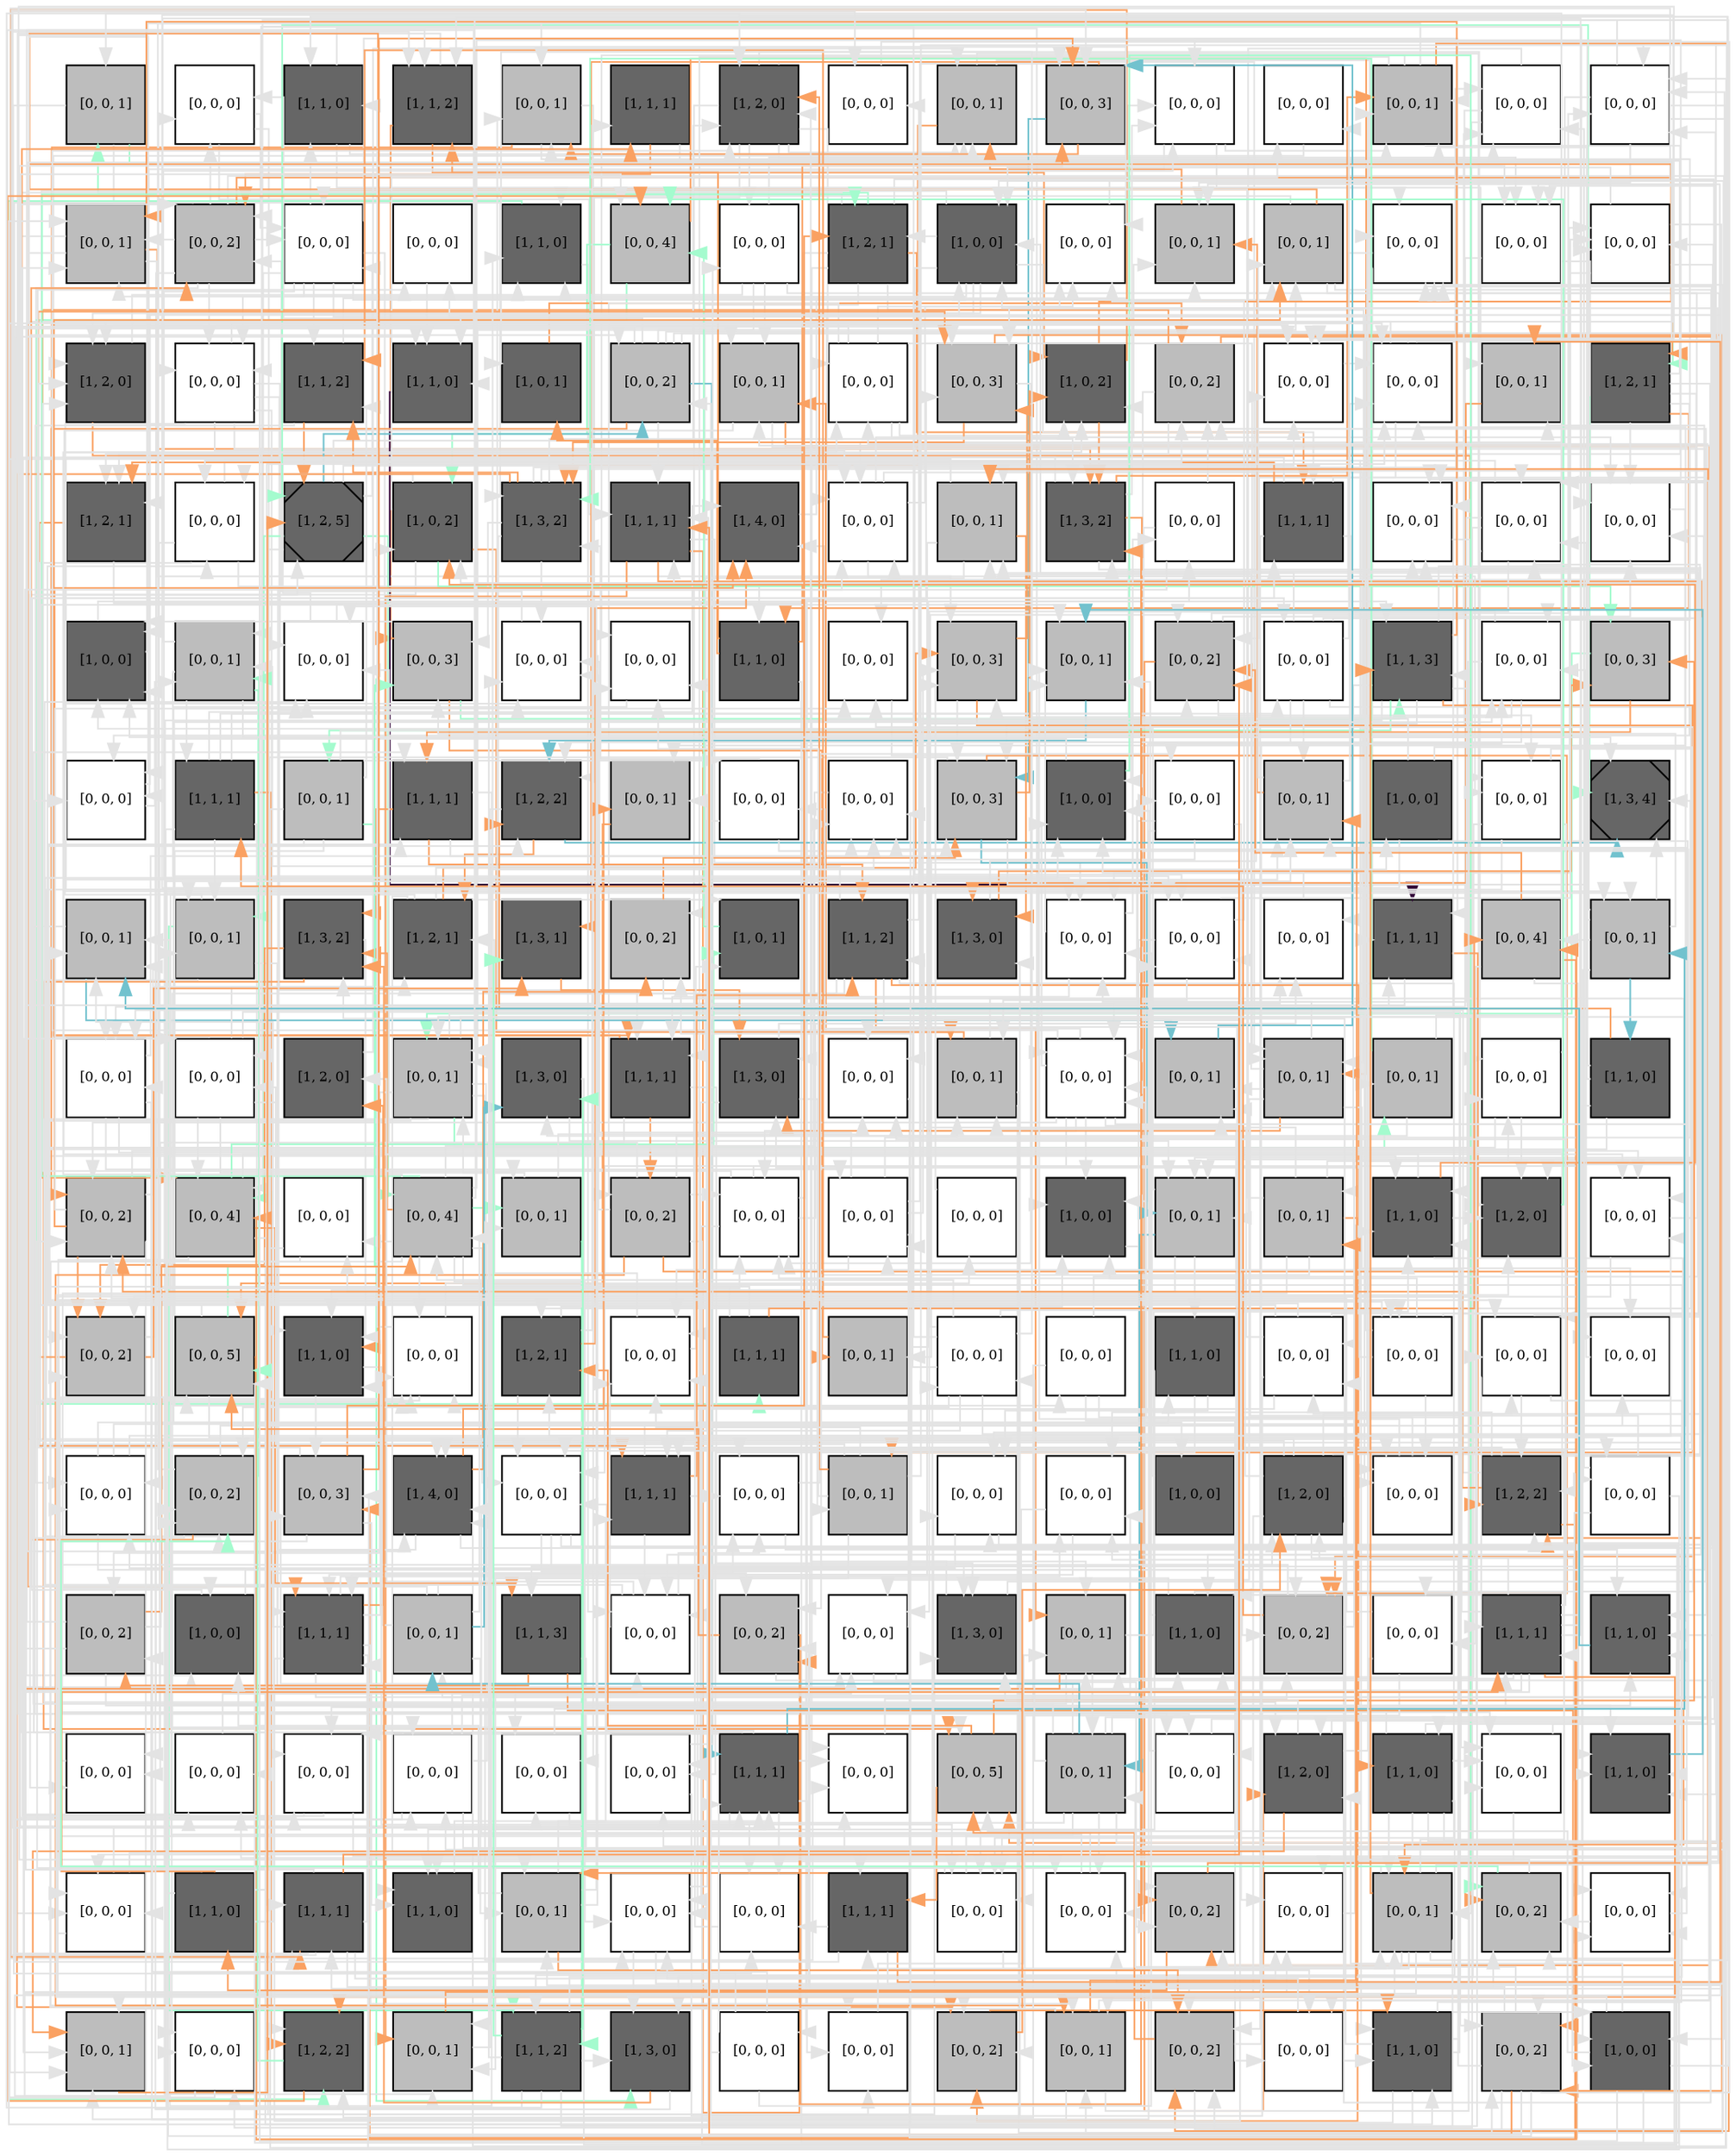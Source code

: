 digraph layout  {
rankdir=TB;
splines=ortho;
node [fixedsize=false, style=filled, width="0.6"];
edge [constraint=false];
0 [fillcolor="#bdbdbd", fontsize=8, label="[0, 0, 1]", shape=square, tooltip="name: None,\nin_degree: 2,\nout_degree: 3"];
1 [fillcolor="#FFFFFF", fontsize=8, label="[0, 0, 0]", shape=square, tooltip="name: None,\nin_degree: 3,\nout_degree: 3"];
2 [fillcolor="#666666", fontsize=8, label="[1, 1, 0]", shape=square, tooltip="name:  Mkk6 ,\nin_degree: 3,\nout_degree: 3"];
3 [fillcolor="#666666", fontsize=8, label="[1, 1, 2]", shape=square, tooltip="name:  Mkk3 ,\nin_degree: 4,\nout_degree: 3"];
4 [fillcolor="#bdbdbd", fontsize=8, label="[0, 0, 1]", shape=square, tooltip="name: None,\nin_degree: 4,\nout_degree: 3"];
5 [fillcolor="#666666", fontsize=8, label="[1, 1, 1]", shape=square, tooltip="name:  EGR1 ,\nin_degree: 2,\nout_degree: 2"];
6 [fillcolor="#666666", fontsize=8, label="[1, 2, 0]", shape=square, tooltip="name:  IL8 ,\nin_degree: 5,\nout_degree: 8"];
7 [fillcolor="#FFFFFF", fontsize=8, label="[0, 0, 0]", shape=square, tooltip="name: None,\nin_degree: 2,\nout_degree: 1"];
8 [fillcolor="#bdbdbd", fontsize=8, label="[0, 0, 1]", shape=square, tooltip="name: None,\nin_degree: 5,\nout_degree: 3"];
9 [fillcolor="#bdbdbd", fontsize=8, label="[0, 0, 3]", shape=square, tooltip="name: None,\nin_degree: 5,\nout_degree: 3"];
10 [fillcolor="#FFFFFF", fontsize=8, label="[0, 0, 0]", shape=square, tooltip="name: None,\nin_degree: 4,\nout_degree: 3"];
11 [fillcolor="#FFFFFF", fontsize=8, label="[0, 0, 0]", shape=square, tooltip="name: None,\nin_degree: 2,\nout_degree: 1"];
12 [fillcolor="#bdbdbd", fontsize=8, label="[0, 0, 1]", shape=square, tooltip="name: None,\nin_degree: 5,\nout_degree: 5"];
13 [fillcolor="#FFFFFF", fontsize=8, label="[0, 0, 0]", shape=square, tooltip="name: None,\nin_degree: 4,\nout_degree: 3"];
14 [fillcolor="#FFFFFF", fontsize=8, label="[0, 0, 0]", shape=square, tooltip="name: None,\nin_degree: 5,\nout_degree: 5"];
15 [fillcolor="#bdbdbd", fontsize=8, label="[0, 0, 1]", shape=square, tooltip="name: None,\nin_degree: 5,\nout_degree: 4"];
16 [fillcolor="#bdbdbd", fontsize=8, label="[0, 0, 2]", shape=square, tooltip="name: None,\nin_degree: 5,\nout_degree: 9"];
17 [fillcolor="#FFFFFF", fontsize=8, label="[0, 0, 0]", shape=square, tooltip="name: None,\nin_degree: 4,\nout_degree: 9"];
18 [fillcolor="#FFFFFF", fontsize=8, label="[0, 0, 0]", shape=square, tooltip="name: None,\nin_degree: 2,\nout_degree: 1"];
19 [fillcolor="#666666", fontsize=8, label="[1, 1, 0]", shape=square, tooltip="name:  Rap1 ,\nin_degree: 4,\nout_degree: 2"];
20 [fillcolor="#bdbdbd", fontsize=8, label="[0, 0, 4]", shape=square, tooltip="name: None,\nin_degree: 4,\nout_degree: 3"];
21 [fillcolor="#FFFFFF", fontsize=8, label="[0, 0, 0]", shape=square, tooltip="name: None,\nin_degree: 2,\nout_degree: 5"];
22 [fillcolor="#666666", fontsize=8, label="[1, 2, 1]", shape=square, tooltip="name:  PLC_g ,\nin_degree: 3,\nout_degree: 8"];
23 [fillcolor="#666666", fontsize=8, label="[1, 0, 0]", shape=square, tooltip="name: HGF,\nin_degree: 5,\nout_degree: 7"];
24 [fillcolor="#FFFFFF", fontsize=8, label="[0, 0, 0]", shape=square, tooltip="name: None,\nin_degree: 4,\nout_degree: 1"];
25 [fillcolor="#bdbdbd", fontsize=8, label="[0, 0, 1]", shape=square, tooltip="name: None,\nin_degree: 5,\nout_degree: 1"];
26 [fillcolor="#bdbdbd", fontsize=8, label="[0, 0, 1]", shape=square, tooltip="name: None,\nin_degree: 4,\nout_degree: 4"];
27 [fillcolor="#FFFFFF", fontsize=8, label="[0, 0, 0]", shape=square, tooltip="name: None,\nin_degree: 5,\nout_degree: 2"];
28 [fillcolor="#FFFFFF", fontsize=8, label="[0, 0, 0]", shape=square, tooltip="name: None,\nin_degree: 4,\nout_degree: 2"];
29 [fillcolor="#FFFFFF", fontsize=8, label="[0, 0, 0]", shape=square, tooltip="name: None,\nin_degree: 4,\nout_degree: 4"];
30 [fillcolor="#666666", fontsize=8, label="[1, 2, 0]", shape=square, tooltip="name:  Mek ,\nin_degree: 5,\nout_degree: 2"];
31 [fillcolor="#FFFFFF", fontsize=8, label="[0, 0, 0]", shape=square, tooltip="name: None,\nin_degree: 4,\nout_degree: 7"];
32 [fillcolor="#666666", fontsize=8, label="[1, 1, 2]", shape=square, tooltip="name:  MLK3 ,\nin_degree: 4,\nout_degree: 3"];
33 [fillcolor="#666666", fontsize=8, label="[1, 1, 0]", shape=square, tooltip="name:  CDKN1A ,\nin_degree: 4,\nout_degree: 1"];
34 [fillcolor="#666666", fontsize=8, label="[1, 0, 1]", shape=square, tooltip="name:  HGF ,\nin_degree: 2,\nout_degree: 1"];
35 [fillcolor="#bdbdbd", fontsize=8, label="[0, 0, 2]", shape=square, tooltip="name: None,\nin_degree: 3,\nout_degree: 9"];
36 [fillcolor="#bdbdbd", fontsize=8, label="[0, 0, 1]", shape=square, tooltip="name: None,\nin_degree: 4,\nout_degree: 3"];
37 [fillcolor="#FFFFFF", fontsize=8, label="[0, 0, 0]", shape=square, tooltip="name: None,\nin_degree: 3,\nout_degree: 6"];
38 [fillcolor="#bdbdbd", fontsize=8, label="[0, 0, 3]", shape=square, tooltip="name: None,\nin_degree: 5,\nout_degree: 3"];
39 [fillcolor="#666666", fontsize=8, label="[1, 0, 2]", shape=square, tooltip="name:  PTEN ,\nin_degree: 5,\nout_degree: 3"];
40 [fillcolor="#bdbdbd", fontsize=8, label="[0, 0, 2]", shape=square, tooltip="name: None,\nin_degree: 4,\nout_degree: 4"];
41 [fillcolor="#FFFFFF", fontsize=8, label="[0, 0, 0]", shape=square, tooltip="name: None,\nin_degree: 5,\nout_degree: 1"];
42 [fillcolor="#FFFFFF", fontsize=8, label="[0, 0, 0]", shape=square, tooltip="name: None,\nin_degree: 5,\nout_degree: 4"];
43 [fillcolor="#bdbdbd", fontsize=8, label="[0, 0, 1]", shape=square, tooltip="name: None,\nin_degree: 3,\nout_degree: 1"];
44 [fillcolor="#666666", fontsize=8, label="[1, 2, 1]", shape=square, tooltip="name:  AP1 ,\nin_degree: 2,\nout_degree: 7"];
45 [fillcolor="#666666", fontsize=8, label="[1, 2, 1]", shape=square, tooltip="name:  Plasmin ,\nin_degree: 4,\nout_degree: 2"];
46 [fillcolor="#FFFFFF", fontsize=8, label="[0, 0, 0]", shape=square, tooltip="name: None,\nin_degree: 3,\nout_degree: 4"];
47 [fillcolor="#666666", fontsize=8, label="[1, 2, 5]", shape=Msquare, tooltip="name:  CyclinD ,\nin_degree: 4,\nout_degree: 7"];
48 [fillcolor="#666666", fontsize=8, label="[1, 0, 2]", shape=square, tooltip="name: AKAP12,\nin_degree: 4,\nout_degree: 5"];
49 [fillcolor="#666666", fontsize=8, label="[1, 3, 2]", shape=square, tooltip="name:  Shc ,\nin_degree: 5,\nout_degree: 8"];
50 [fillcolor="#666666", fontsize=8, label="[1, 1, 1]", shape=square, tooltip="name:  MET ,\nin_degree: 5,\nout_degree: 4"];
51 [fillcolor="#666666", fontsize=8, label="[1, 4, 0]", shape=square, tooltip="name:  CellMigration ,\nin_degree: 4,\nout_degree: 1"];
52 [fillcolor="#FFFFFF", fontsize=8, label="[0, 0, 0]", shape=square, tooltip="name: None,\nin_degree: 5,\nout_degree: 4"];
53 [fillcolor="#bdbdbd", fontsize=8, label="[0, 0, 1]", shape=square, tooltip="name: None,\nin_degree: 4,\nout_degree: 4"];
54 [fillcolor="#666666", fontsize=8, label="[1, 3, 2]", shape=square, tooltip="name:  Mkk4 ,\nin_degree: 5,\nout_degree: 5"];
55 [fillcolor="#FFFFFF", fontsize=8, label="[0, 0, 0]", shape=square, tooltip="name: None,\nin_degree: 2,\nout_degree: 3"];
56 [fillcolor="#666666", fontsize=8, label="[1, 1, 1]", shape=square, tooltip="name:  uPA ,\nin_degree: 3,\nout_degree: 5"];
57 [fillcolor="#FFFFFF", fontsize=8, label="[0, 0, 0]", shape=square, tooltip="name: None,\nin_degree: 5,\nout_degree: 1"];
58 [fillcolor="#FFFFFF", fontsize=8, label="[0, 0, 0]", shape=square, tooltip="name: None,\nin_degree: 4,\nout_degree: 5"];
59 [fillcolor="#FFFFFF", fontsize=8, label="[0, 0, 0]", shape=square, tooltip="name: None,\nin_degree: 5,\nout_degree: 1"];
60 [fillcolor="#666666", fontsize=8, label="[1, 0, 0]", shape=square, tooltip="name:  DUSP1 ,\nin_degree: 5,\nout_degree: 2"];
61 [fillcolor="#bdbdbd", fontsize=8, label="[0, 0, 1]", shape=square, tooltip="name: None,\nin_degree: 4,\nout_degree: 5"];
62 [fillcolor="#FFFFFF", fontsize=8, label="[0, 0, 0]", shape=square, tooltip="name: None,\nin_degree: 5,\nout_degree: 2"];
63 [fillcolor="#bdbdbd", fontsize=8, label="[0, 0, 3]", shape=square, tooltip="name: None,\nin_degree: 4,\nout_degree: 3"];
64 [fillcolor="#FFFFFF", fontsize=8, label="[0, 0, 0]", shape=square, tooltip="name: None,\nin_degree: 5,\nout_degree: 1"];
65 [fillcolor="#FFFFFF", fontsize=8, label="[0, 0, 0]", shape=square, tooltip="name: None,\nin_degree: 4,\nout_degree: 1"];
66 [fillcolor="#666666", fontsize=8, label="[1, 1, 0]", shape=square, tooltip="name:  Erk ,\nin_degree: 2,\nout_degree: 4"];
67 [fillcolor="#FFFFFF", fontsize=8, label="[0, 0, 0]", shape=square, tooltip="name: None,\nin_degree: 3,\nout_degree: 1"];
68 [fillcolor="#bdbdbd", fontsize=8, label="[0, 0, 3]", shape=square, tooltip="name: None,\nin_degree: 5,\nout_degree: 3"];
69 [fillcolor="#bdbdbd", fontsize=8, label="[0, 0, 1]", shape=square, tooltip="name: None,\nin_degree: 5,\nout_degree: 1"];
70 [fillcolor="#bdbdbd", fontsize=8, label="[0, 0, 2]", shape=square, tooltip="name: None,\nin_degree: 5,\nout_degree: 4"];
71 [fillcolor="#FFFFFF", fontsize=8, label="[0, 0, 0]", shape=square, tooltip="name: None,\nin_degree: 2,\nout_degree: 8"];
72 [fillcolor="#666666", fontsize=8, label="[1, 1, 3]", shape=square, tooltip="name:  ETS ,\nin_degree: 4,\nout_degree: 8"];
73 [fillcolor="#FFFFFF", fontsize=8, label="[0, 0, 0]", shape=square, tooltip="name: None,\nin_degree: 4,\nout_degree: 4"];
74 [fillcolor="#bdbdbd", fontsize=8, label="[0, 0, 3]", shape=square, tooltip="name: None,\nin_degree: 3,\nout_degree: 2"];
75 [fillcolor="#FFFFFF", fontsize=8, label="[0, 0, 0]", shape=square, tooltip="name: None,\nin_degree: 4,\nout_degree: 2"];
76 [fillcolor="#666666", fontsize=8, label="[1, 1, 1]", shape=square, tooltip="name:  Integrins ,\nin_degree: 2,\nout_degree: 7"];
77 [fillcolor="#bdbdbd", fontsize=8, label="[0, 0, 1]", shape=square, tooltip="name: None,\nin_degree: 1,\nout_degree: 7"];
78 [fillcolor="#666666", fontsize=8, label="[1, 1, 1]", shape=square, tooltip="name:  cFOS ,\nin_degree: 3,\nout_degree: 4"];
79 [fillcolor="#666666", fontsize=8, label="[1, 2, 2]", shape=square, tooltip="name:  cJUN ,\nin_degree: 5,\nout_degree: 3"];
80 [fillcolor="#bdbdbd", fontsize=8, label="[0, 0, 1]", shape=square, tooltip="name: None,\nin_degree: 3,\nout_degree: 1"];
81 [fillcolor="#FFFFFF", fontsize=8, label="[0, 0, 0]", shape=square, tooltip="name: None,\nin_degree: 2,\nout_degree: 3"];
82 [fillcolor="#FFFFFF", fontsize=8, label="[0, 0, 0]", shape=square, tooltip="name: None,\nin_degree: 5,\nout_degree: 1"];
83 [fillcolor="#bdbdbd", fontsize=8, label="[0, 0, 3]", shape=square, tooltip="name: None,\nin_degree: 5,\nout_degree: 5"];
84 [fillcolor="#666666", fontsize=8, label="[1, 0, 0]", shape=square, tooltip="name:  AKAP12 ,\nin_degree: 5,\nout_degree: 2"];
85 [fillcolor="#FFFFFF", fontsize=8, label="[0, 0, 0]", shape=square, tooltip="name: None,\nin_degree: 2,\nout_degree: 4"];
86 [fillcolor="#bdbdbd", fontsize=8, label="[0, 0, 1]", shape=square, tooltip="name: None,\nin_degree: 5,\nout_degree: 3"];
87 [fillcolor="#666666", fontsize=8, label="[1, 0, 0]", shape=square, tooltip="name: PTEN,\nin_degree: 1,\nout_degree: 4"];
88 [fillcolor="#FFFFFF", fontsize=8, label="[0, 0, 0]", shape=square, tooltip="name: None,\nin_degree: 3,\nout_degree: 4"];
89 [fillcolor="#666666", fontsize=8, label="[1, 3, 4]", shape=Msquare, tooltip="name:  Cdc42_Rac1 ,\nin_degree: 5,\nout_degree: 1"];
90 [fillcolor="#bdbdbd", fontsize=8, label="[0, 0, 1]", shape=square, tooltip="name: None,\nin_degree: 5,\nout_degree: 2"];
91 [fillcolor="#bdbdbd", fontsize=8, label="[0, 0, 1]", shape=square, tooltip="name: None,\nin_degree: 4,\nout_degree: 4"];
92 [fillcolor="#666666", fontsize=8, label="[1, 3, 2]", shape=square, tooltip="name:  CDK2 ,\nin_degree: 4,\nout_degree: 3"];
93 [fillcolor="#666666", fontsize=8, label="[1, 2, 1]", shape=square, tooltip="name:  Elk1 ,\nin_degree: 3,\nout_degree: 5"];
94 [fillcolor="#666666", fontsize=8, label="[1, 3, 1]", shape=square, tooltip="name:  PTGS2 ,\nin_degree: 3,\nout_degree: 1"];
95 [fillcolor="#bdbdbd", fontsize=8, label="[0, 0, 2]", shape=square, tooltip="name: None,\nin_degree: 3,\nout_degree: 2"];
96 [fillcolor="#666666", fontsize=8, label="[1, 0, 1]", shape=square, tooltip="name: EGF,\nin_degree: 3,\nout_degree: 1"];
97 [fillcolor="#666666", fontsize=8, label="[1, 1, 2]", shape=square, tooltip="name:  CREB ,\nin_degree: 3,\nout_degree: 8"];
98 [fillcolor="#666666", fontsize=8, label="[1, 3, 0]", shape=square, tooltip="name:  PI3K ,\nin_degree: 3,\nout_degree: 2"];
99 [fillcolor="#FFFFFF", fontsize=8, label="[0, 0, 0]", shape=square, tooltip="name: None,\nin_degree: 5,\nout_degree: 3"];
100 [fillcolor="#FFFFFF", fontsize=8, label="[0, 0, 0]", shape=square, tooltip="name: None,\nin_degree: 4,\nout_degree: 4"];
101 [fillcolor="#FFFFFF", fontsize=8, label="[0, 0, 0]", shape=square, tooltip="name: None,\nin_degree: 3,\nout_degree: 1"];
102 [fillcolor="#666666", fontsize=8, label="[1, 1, 1]", shape=square, tooltip="name:  PAK3 ,\nin_degree: 4,\nout_degree: 2"];
103 [fillcolor="#bdbdbd", fontsize=8, label="[0, 0, 4]", shape=square, tooltip="name: None,\nin_degree: 3,\nout_degree: 4"];
104 [fillcolor="#bdbdbd", fontsize=8, label="[0, 0, 1]", shape=square, tooltip="name: None,\nin_degree: 3,\nout_degree: 7"];
105 [fillcolor="#FFFFFF", fontsize=8, label="[0, 0, 0]", shape=square, tooltip="name: None,\nin_degree: 4,\nout_degree: 4"];
106 [fillcolor="#FFFFFF", fontsize=8, label="[0, 0, 0]", shape=square, tooltip="name: None,\nin_degree: 3,\nout_degree: 6"];
107 [fillcolor="#666666", fontsize=8, label="[1, 2, 0]", shape=square, tooltip="name:  HBEGF ,\nin_degree: 2,\nout_degree: 1"];
108 [fillcolor="#bdbdbd", fontsize=8, label="[0, 0, 1]", shape=square, tooltip="name: None,\nin_degree: 5,\nout_degree: 8"];
109 [fillcolor="#666666", fontsize=8, label="[1, 3, 0]", shape=square, tooltip="name:  PKC ,\nin_degree: 3,\nout_degree: 2"];
110 [fillcolor="#666666", fontsize=8, label="[1, 1, 1]", shape=square, tooltip="name:  Mekk1 ,\nin_degree: 4,\nout_degree: 4"];
111 [fillcolor="#666666", fontsize=8, label="[1, 3, 0]", shape=square, tooltip="name:  Raf ,\nin_degree: 4,\nout_degree: 3"];
112 [fillcolor="#FFFFFF", fontsize=8, label="[0, 0, 0]", shape=square, tooltip="name: None,\nin_degree: 4,\nout_degree: 1"];
113 [fillcolor="#bdbdbd", fontsize=8, label="[0, 0, 1]", shape=square, tooltip="name: None,\nin_degree: 4,\nout_degree: 4"];
114 [fillcolor="#FFFFFF", fontsize=8, label="[0, 0, 0]", shape=square, tooltip="name: None,\nin_degree: 5,\nout_degree: 9"];
115 [fillcolor="#bdbdbd", fontsize=8, label="[0, 0, 1]", shape=square, tooltip="name: None,\nin_degree: 4,\nout_degree: 1"];
116 [fillcolor="#bdbdbd", fontsize=8, label="[0, 0, 1]", shape=square, tooltip="name: None,\nin_degree: 4,\nout_degree: 6"];
117 [fillcolor="#bdbdbd", fontsize=8, label="[0, 0, 1]", shape=square, tooltip="name: None,\nin_degree: 2,\nout_degree: 3"];
118 [fillcolor="#FFFFFF", fontsize=8, label="[0, 0, 0]", shape=square, tooltip="name: None,\nin_degree: 3,\nout_degree: 3"];
119 [fillcolor="#666666", fontsize=8, label="[1, 1, 0]", shape=square, tooltip="name:  ECM ,\nin_degree: 1,\nout_degree: 5"];
120 [fillcolor="#bdbdbd", fontsize=8, label="[0, 0, 2]", shape=square, tooltip="name: None,\nin_degree: 5,\nout_degree: 6"];
121 [fillcolor="#bdbdbd", fontsize=8, label="[0, 0, 4]", shape=square, tooltip="name: None,\nin_degree: 5,\nout_degree: 6"];
122 [fillcolor="#FFFFFF", fontsize=8, label="[0, 0, 0]", shape=square, tooltip="name: None,\nin_degree: 2,\nout_degree: 2"];
123 [fillcolor="#bdbdbd", fontsize=8, label="[0, 0, 4]", shape=square, tooltip="name: None,\nin_degree: 4,\nout_degree: 13"];
124 [fillcolor="#bdbdbd", fontsize=8, label="[0, 0, 1]", shape=square, tooltip="name: None,\nin_degree: 3,\nout_degree: 3"];
125 [fillcolor="#bdbdbd", fontsize=8, label="[0, 0, 2]", shape=square, tooltip="name: None,\nin_degree: 2,\nout_degree: 7"];
126 [fillcolor="#FFFFFF", fontsize=8, label="[0, 0, 0]", shape=square, tooltip="name: None,\nin_degree: 5,\nout_degree: 5"];
127 [fillcolor="#FFFFFF", fontsize=8, label="[0, 0, 0]", shape=square, tooltip="name: None,\nin_degree: 3,\nout_degree: 6"];
128 [fillcolor="#FFFFFF", fontsize=8, label="[0, 0, 0]", shape=square, tooltip="name: None,\nin_degree: 1,\nout_degree: 1"];
129 [fillcolor="#666666", fontsize=8, label="[1, 0, 0]", shape=square, tooltip="name: PAI-1,\nin_degree: 5,\nout_degree: 1"];
130 [fillcolor="#bdbdbd", fontsize=8, label="[0, 0, 1]", shape=square, tooltip="name: None,\nin_degree: 5,\nout_degree: 4"];
131 [fillcolor="#bdbdbd", fontsize=8, label="[0, 0, 1]", shape=square, tooltip="name: None,\nin_degree: 2,\nout_degree: 6"];
132 [fillcolor="#666666", fontsize=8, label="[1, 1, 0]", shape=square, tooltip="name:  SOS ,\nin_degree: 5,\nout_degree: 4"];
133 [fillcolor="#666666", fontsize=8, label="[1, 2, 0]", shape=square, tooltip="name:  EGFR ,\nin_degree: 5,\nout_degree: 1"];
134 [fillcolor="#FFFFFF", fontsize=8, label="[0, 0, 0]", shape=square, tooltip="name: None,\nin_degree: 4,\nout_degree: 2"];
135 [fillcolor="#bdbdbd", fontsize=8, label="[0, 0, 2]", shape=square, tooltip="name: None,\nin_degree: 5,\nout_degree: 3"];
136 [fillcolor="#bdbdbd", fontsize=8, label="[0, 0, 5]", shape=square, tooltip="name: None,\nin_degree: 5,\nout_degree: 4"];
137 [fillcolor="#666666", fontsize=8, label="[1, 1, 0]", shape=square, tooltip="name:  cMYC ,\nin_degree: 5,\nout_degree: 2"];
138 [fillcolor="#FFFFFF", fontsize=8, label="[0, 0, 0]", shape=square, tooltip="name: None,\nin_degree: 5,\nout_degree: 3"];
139 [fillcolor="#666666", fontsize=8, label="[1, 2, 1]", shape=square, tooltip="name:  Akt ,\nin_degree: 3,\nout_degree: 4"];
140 [fillcolor="#FFFFFF", fontsize=8, label="[0, 0, 0]", shape=square, tooltip="name: None,\nin_degree: 5,\nout_degree: 2"];
141 [fillcolor="#666666", fontsize=8, label="[1, 1, 1]", shape=square, tooltip="name:  uPAR ,\nin_degree: 1,\nout_degree: 3"];
142 [fillcolor="#bdbdbd", fontsize=8, label="[0, 0, 1]", shape=square, tooltip="name: None,\nin_degree: 2,\nout_degree: 2"];
143 [fillcolor="#FFFFFF", fontsize=8, label="[0, 0, 0]", shape=square, tooltip="name: None,\nin_degree: 2,\nout_degree: 9"];
144 [fillcolor="#FFFFFF", fontsize=8, label="[0, 0, 0]", shape=square, tooltip="name: None,\nin_degree: 1,\nout_degree: 4"];
145 [fillcolor="#666666", fontsize=8, label="[1, 1, 0]", shape=square, tooltip="name:  STAT3 ,\nin_degree: 2,\nout_degree: 3"];
146 [fillcolor="#FFFFFF", fontsize=8, label="[0, 0, 0]", shape=square, tooltip="name: None,\nin_degree: 3,\nout_degree: 6"];
147 [fillcolor="#FFFFFF", fontsize=8, label="[0, 0, 0]", shape=square, tooltip="name: None,\nin_degree: 2,\nout_degree: 6"];
148 [fillcolor="#FFFFFF", fontsize=8, label="[0, 0, 0]", shape=square, tooltip="name: None,\nin_degree: 4,\nout_degree: 4"];
149 [fillcolor="#FFFFFF", fontsize=8, label="[0, 0, 0]", shape=square, tooltip="name: None,\nin_degree: 3,\nout_degree: 1"];
150 [fillcolor="#FFFFFF", fontsize=8, label="[0, 0, 0]", shape=square, tooltip="name: None,\nin_degree: 4,\nout_degree: 4"];
151 [fillcolor="#bdbdbd", fontsize=8, label="[0, 0, 2]", shape=square, tooltip="name: None,\nin_degree: 5,\nout_degree: 5"];
152 [fillcolor="#bdbdbd", fontsize=8, label="[0, 0, 3]", shape=square, tooltip="name: None,\nin_degree: 4,\nout_degree: 5"];
153 [fillcolor="#666666", fontsize=8, label="[1, 4, 0]", shape=square, tooltip="name:  p38 ,\nin_degree: 5,\nout_degree: 4"];
154 [fillcolor="#FFFFFF", fontsize=8, label="[0, 0, 0]", shape=square, tooltip="name: None,\nin_degree: 5,\nout_degree: 4"];
155 [fillcolor="#666666", fontsize=8, label="[1, 1, 1]", shape=square, tooltip="name:  Grb2 ,\nin_degree: 4,\nout_degree: 4"];
156 [fillcolor="#FFFFFF", fontsize=8, label="[0, 0, 0]", shape=square, tooltip="name: None,\nin_degree: 4,\nout_degree: 2"];
157 [fillcolor="#bdbdbd", fontsize=8, label="[0, 0, 1]", shape=square, tooltip="name: None,\nin_degree: 2,\nout_degree: 6"];
158 [fillcolor="#FFFFFF", fontsize=8, label="[0, 0, 0]", shape=square, tooltip="name: None,\nin_degree: 4,\nout_degree: 2"];
159 [fillcolor="#FFFFFF", fontsize=8, label="[0, 0, 0]", shape=square, tooltip="name: None,\nin_degree: 4,\nout_degree: 2"];
160 [fillcolor="#666666", fontsize=8, label="[1, 0, 0]", shape=square, tooltip="name:  EGF ,\nin_degree: 1,\nout_degree: 1"];
161 [fillcolor="#666666", fontsize=8, label="[1, 2, 0]", shape=square, tooltip="name:  Proliferation ,\nin_degree: 3,\nout_degree: 10"];
162 [fillcolor="#FFFFFF", fontsize=8, label="[0, 0, 0]", shape=square, tooltip="name: None,\nin_degree: 4,\nout_degree: 2"];
163 [fillcolor="#666666", fontsize=8, label="[1, 2, 2]", shape=square, tooltip="name:  CDKN2A ,\nin_degree: 5,\nout_degree: 6"];
164 [fillcolor="#FFFFFF", fontsize=8, label="[0, 0, 0]", shape=square, tooltip="name: None,\nin_degree: 2,\nout_degree: 4"];
165 [fillcolor="#bdbdbd", fontsize=8, label="[0, 0, 2]", shape=square, tooltip="name: None,\nin_degree: 3,\nout_degree: 5"];
166 [fillcolor="#666666", fontsize=8, label="[1, 0, 0]", shape=square, tooltip="name: DUSP1,\nin_degree: 3,\nout_degree: 2"];
167 [fillcolor="#666666", fontsize=8, label="[1, 1, 1]", shape=square, tooltip="name:  CRKL ,\nin_degree: 5,\nout_degree: 8"];
168 [fillcolor="#bdbdbd", fontsize=8, label="[0, 0, 1]", shape=square, tooltip="name: None,\nin_degree: 2,\nout_degree: 6"];
169 [fillcolor="#666666", fontsize=8, label="[1, 1, 3]", shape=square, tooltip="name:  RSK ,\nin_degree: 2,\nout_degree: 3"];
170 [fillcolor="#FFFFFF", fontsize=8, label="[0, 0, 0]", shape=square, tooltip="name: None,\nin_degree: 5,\nout_degree: 4"];
171 [fillcolor="#bdbdbd", fontsize=8, label="[0, 0, 2]", shape=square, tooltip="name: None,\nin_degree: 4,\nout_degree: 3"];
172 [fillcolor="#FFFFFF", fontsize=8, label="[0, 0, 0]", shape=square, tooltip="name: None,\nin_degree: 4,\nout_degree: 3"];
173 [fillcolor="#666666", fontsize=8, label="[1, 3, 0]", shape=square, tooltip="name:  JNK ,\nin_degree: 4,\nout_degree: 2"];
174 [fillcolor="#bdbdbd", fontsize=8, label="[0, 0, 1]", shape=square, tooltip="name: None,\nin_degree: 5,\nout_degree: 4"];
175 [fillcolor="#666666", fontsize=8, label="[1, 1, 0]", shape=square, tooltip="name:  DOCK180 ,\nin_degree: 4,\nout_degree: 3"];
176 [fillcolor="#bdbdbd", fontsize=8, label="[0, 0, 2]", shape=square, tooltip="name: None,\nin_degree: 5,\nout_degree: 3"];
177 [fillcolor="#FFFFFF", fontsize=8, label="[0, 0, 0]", shape=square, tooltip="name: None,\nin_degree: 2,\nout_degree: 3"];
178 [fillcolor="#666666", fontsize=8, label="[1, 1, 1]", shape=square, tooltip="name:  DAG ,\nin_degree: 4,\nout_degree: 11"];
179 [fillcolor="#666666", fontsize=8, label="[1, 1, 0]", shape=square, tooltip="name:  Ca ,\nin_degree: 5,\nout_degree: 1"];
180 [fillcolor="#FFFFFF", fontsize=8, label="[0, 0, 0]", shape=square, tooltip="name: None,\nin_degree: 3,\nout_degree: 1"];
181 [fillcolor="#FFFFFF", fontsize=8, label="[0, 0, 0]", shape=square, tooltip="name: None,\nin_degree: 3,\nout_degree: 1"];
182 [fillcolor="#FFFFFF", fontsize=8, label="[0, 0, 0]", shape=square, tooltip="name: None,\nin_degree: 4,\nout_degree: 3"];
183 [fillcolor="#FFFFFF", fontsize=8, label="[0, 0, 0]", shape=square, tooltip="name: None,\nin_degree: 3,\nout_degree: 6"];
184 [fillcolor="#FFFFFF", fontsize=8, label="[0, 0, 0]", shape=square, tooltip="name: None,\nin_degree: 3,\nout_degree: 2"];
185 [fillcolor="#FFFFFF", fontsize=8, label="[0, 0, 0]", shape=square, tooltip="name: None,\nin_degree: 3,\nout_degree: 2"];
186 [fillcolor="#666666", fontsize=8, label="[1, 1, 1]", shape=square, tooltip="name:  PAK1 ,\nin_degree: 5,\nout_degree: 8"];
187 [fillcolor="#FFFFFF", fontsize=8, label="[0, 0, 0]", shape=square, tooltip="name: None,\nin_degree: 4,\nout_degree: 1"];
188 [fillcolor="#bdbdbd", fontsize=8, label="[0, 0, 5]", shape=square, tooltip="name: None,\nin_degree: 5,\nout_degree: 3"];
189 [fillcolor="#bdbdbd", fontsize=8, label="[0, 0, 1]", shape=square, tooltip="name: None,\nin_degree: 3,\nout_degree: 10"];
190 [fillcolor="#FFFFFF", fontsize=8, label="[0, 0, 0]", shape=square, tooltip="name: None,\nin_degree: 3,\nout_degree: 2"];
191 [fillcolor="#666666", fontsize=8, label="[1, 2, 0]", shape=square, tooltip="name:  CTGF ,\nin_degree: 4,\nout_degree: 4"];
192 [fillcolor="#666666", fontsize=8, label="[1, 1, 0]", shape=square, tooltip="name:  IP3 ,\nin_degree: 2,\nout_degree: 8"];
193 [fillcolor="#FFFFFF", fontsize=8, label="[0, 0, 0]", shape=square, tooltip="name: None,\nin_degree: 4,\nout_degree: 2"];
194 [fillcolor="#666666", fontsize=8, label="[1, 1, 0]", shape=square, tooltip="name:  MMP1_10 ,\nin_degree: 5,\nout_degree: 1"];
195 [fillcolor="#FFFFFF", fontsize=8, label="[0, 0, 0]", shape=square, tooltip="name: None,\nin_degree: 4,\nout_degree: 3"];
196 [fillcolor="#666666", fontsize=8, label="[1, 1, 0]", shape=square, tooltip="name:  Ras ,\nin_degree: 1,\nout_degree: 5"];
197 [fillcolor="#666666", fontsize=8, label="[1, 1, 1]", shape=square, tooltip="name:  Mekk4 ,\nin_degree: 4,\nout_degree: 7"];
198 [fillcolor="#666666", fontsize=8, label="[1, 1, 0]", shape=square, tooltip="name:  C3G ,\nin_degree: 4,\nout_degree: 1"];
199 [fillcolor="#bdbdbd", fontsize=8, label="[0, 0, 1]", shape=square, tooltip="name: None,\nin_degree: 4,\nout_degree: 5"];
200 [fillcolor="#FFFFFF", fontsize=8, label="[0, 0, 0]", shape=square, tooltip="name: None,\nin_degree: 5,\nout_degree: 3"];
201 [fillcolor="#FFFFFF", fontsize=8, label="[0, 0, 0]", shape=square, tooltip="name: None,\nin_degree: 4,\nout_degree: 1"];
202 [fillcolor="#666666", fontsize=8, label="[1, 1, 1]", shape=square, tooltip="name:  CCL20 ,\nin_degree: 3,\nout_degree: 5"];
203 [fillcolor="#FFFFFF", fontsize=8, label="[0, 0, 0]", shape=square, tooltip="name: None,\nin_degree: 5,\nout_degree: 3"];
204 [fillcolor="#FFFFFF", fontsize=8, label="[0, 0, 0]", shape=square, tooltip="name: None,\nin_degree: 4,\nout_degree: 2"];
205 [fillcolor="#bdbdbd", fontsize=8, label="[0, 0, 2]", shape=square, tooltip="name: None,\nin_degree: 5,\nout_degree: 2"];
206 [fillcolor="#FFFFFF", fontsize=8, label="[0, 0, 0]", shape=square, tooltip="name: None,\nin_degree: 4,\nout_degree: 1"];
207 [fillcolor="#bdbdbd", fontsize=8, label="[0, 0, 1]", shape=square, tooltip="name: None,\nin_degree: 5,\nout_degree: 9"];
208 [fillcolor="#bdbdbd", fontsize=8, label="[0, 0, 2]", shape=square, tooltip="name: None,\nin_degree: 5,\nout_degree: 2"];
209 [fillcolor="#FFFFFF", fontsize=8, label="[0, 0, 0]", shape=square, tooltip="name: None,\nin_degree: 4,\nout_degree: 2"];
210 [fillcolor="#bdbdbd", fontsize=8, label="[0, 0, 1]", shape=square, tooltip="name: None,\nin_degree: 5,\nout_degree: 1"];
211 [fillcolor="#FFFFFF", fontsize=8, label="[0, 0, 0]", shape=square, tooltip="name: None,\nin_degree: 3,\nout_degree: 2"];
212 [fillcolor="#666666", fontsize=8, label="[1, 2, 2]", shape=square, tooltip="name:  ATF2 ,\nin_degree: 5,\nout_degree: 2"];
213 [fillcolor="#bdbdbd", fontsize=8, label="[0, 0, 1]", shape=square, tooltip="name: None,\nin_degree: 4,\nout_degree: 2"];
214 [fillcolor="#666666", fontsize=8, label="[1, 1, 2]", shape=square, tooltip="name:  PAK2 ,\nin_degree: 3,\nout_degree: 8"];
215 [fillcolor="#666666", fontsize=8, label="[1, 3, 0]", shape=square, tooltip="name:  Fak ,\nin_degree: 4,\nout_degree: 2"];
216 [fillcolor="#FFFFFF", fontsize=8, label="[0, 0, 0]", shape=square, tooltip="name: None,\nin_degree: 1,\nout_degree: 5"];
217 [fillcolor="#FFFFFF", fontsize=8, label="[0, 0, 0]", shape=square, tooltip="name: None,\nin_degree: 3,\nout_degree: 1"];
218 [fillcolor="#bdbdbd", fontsize=8, label="[0, 0, 2]", shape=square, tooltip="name: None,\nin_degree: 4,\nout_degree: 2"];
219 [fillcolor="#bdbdbd", fontsize=8, label="[0, 0, 1]", shape=square, tooltip="name: None,\nin_degree: 4,\nout_degree: 5"];
220 [fillcolor="#bdbdbd", fontsize=8, label="[0, 0, 2]", shape=square, tooltip="name: None,\nin_degree: 5,\nout_degree: 3"];
221 [fillcolor="#FFFFFF", fontsize=8, label="[0, 0, 0]", shape=square, tooltip="name: None,\nin_degree: 3,\nout_degree: 2"];
222 [fillcolor="#666666", fontsize=8, label="[1, 1, 0]", shape=square, tooltip="name:  Mekk7 ,\nin_degree: 4,\nout_degree: 7"];
223 [fillcolor="#bdbdbd", fontsize=8, label="[0, 0, 2]", shape=square, tooltip="name: None,\nin_degree: 5,\nout_degree: 8"];
224 [fillcolor="#666666", fontsize=8, label="[1, 0, 0]", shape=square, tooltip="name:  PAI-1 ,\nin_degree: 4,\nout_degree: 6"];
0 -> 49  [color=grey89, style="penwidth(0.1)", tooltip=" ", weight=1];
0 -> 183  [color=grey89, style="penwidth(0.1)", tooltip=" ", weight=1];
0 -> 44  [color="#A4FBCE", style="penwidth(0.1)", tooltip="79( cJUN ) to 44( AP1 )", weight=1];
1 -> 50  [color=grey89, style="penwidth(0.1)", tooltip=" ", weight=1];
1 -> 182  [color=grey89, style="penwidth(0.1)", tooltip=" ", weight=1];
1 -> 17  [color=grey89, style="penwidth(0.1)", tooltip=" ", weight=1];
2 -> 8  [color=grey89, style="penwidth(0.1)", tooltip=" ", weight=1];
2 -> 27  [color=grey89, style="penwidth(0.1)", tooltip=" ", weight=1];
2 -> 129  [color=grey89, style="penwidth(0.1)", tooltip=" ", weight=1];
3 -> 39  [color="#FAA162", style="penwidth(0.1)", tooltip="66( Erk ) to 191( CTGF )", weight=1];
3 -> 63  [color="#FAA162", style="penwidth(0.1)", tooltip="66( Erk ) to 6( IL8 )", weight=1];
3 -> 172  [color=grey89, style="penwidth(0.1)", tooltip=" ", weight=1];
4 -> 110  [color="#FAA162", style="penwidth(0.1)", tooltip="66( Erk ) to 137( cMYC )", weight=1];
4 -> 73  [color=grey89, style="penwidth(0.1)", tooltip=" ", weight=1];
4 -> 184  [color=grey89, style="penwidth(0.1)", tooltip=" ", weight=1];
5 -> 13  [color=grey89, style="penwidth(0.1)", tooltip=" ", weight=1];
5 -> 16  [color="#FAA162", style="penwidth(0.1)", tooltip="78( cFOS ) to 44( AP1 )", weight=1];
6 -> 21  [color=grey89, style="penwidth(0.1)", tooltip=" ", weight=1];
6 -> 28  [color=grey89, style="penwidth(0.1)", tooltip=" ", weight=1];
6 -> 37  [color=grey89, style="penwidth(0.1)", tooltip=" ", weight=1];
6 -> 79  [color=grey89, style="penwidth(0.1)", tooltip=" ", weight=1];
6 -> 140  [color=grey89, style="penwidth(0.1)", tooltip=" ", weight=1];
6 -> 8  [color=grey89, style="penwidth(0.1)", tooltip=" ", weight=1];
6 -> 88  [color=grey89, style="penwidth(0.1)", tooltip=" ", weight=1];
6 -> 116  [color=grey89, style="penwidth(0.1)", tooltip=" ", weight=1];
7 -> 194  [color=grey89, style="penwidth(0.1)", tooltip=" ", weight=1];
8 -> 49  [color="#FAA162", style="penwidth(0.1)", tooltip="50( MET ) to 49( Shc )", weight=1];
8 -> 162  [color=grey89, style="penwidth(0.1)", tooltip=" ", weight=1];
8 -> 133  [color=grey89, style="penwidth(0.1)", tooltip=" ", weight=1];
9 -> 4  [color="#FAA162", style="penwidth(0.1)", tooltip="66( Erk ) to 137( cMYC )", weight=1];
9 -> 94  [color="#FAA162", style="penwidth(0.1)", tooltip="212( ATF2 ) to 94( PTGS2 )", weight=1];
9 -> 83  [color="#72C2CE", style="penwidth(0.1)", tooltip="179( Ca ) to 109( PKC )", weight=1];
10 -> 45  [color=grey89, style="penwidth(0.1)", tooltip=" ", weight=1];
10 -> 43  [color=grey89, style="penwidth(0.1)", tooltip=" ", weight=1];
10 -> 12  [color=grey89, style="penwidth(0.1)", tooltip=" ", weight=1];
11 -> 30  [color=grey89, style="penwidth(0.1)", tooltip=" ", weight=1];
12 -> 65  [color=grey89, style="penwidth(0.1)", tooltip=" ", weight=1];
12 -> 60  [color=grey89, style="penwidth(0.1)", tooltip=" ", weight=1];
12 -> 45  [color=grey89, style="penwidth(0.1)", tooltip=" ", weight=1];
12 -> 220  [color="#FAA162", style="penwidth(0.1)", tooltip="39( PTEN ) to 139( Akt )", weight=1];
12 -> 170  [color=grey89, style="penwidth(0.1)", tooltip=" ", weight=1];
13 -> 130  [color=grey89, style="penwidth(0.1)", tooltip=" ", weight=1];
13 -> 83  [color=grey89, style="penwidth(0.1)", tooltip=" ", weight=1];
13 -> 207  [color=grey89, style="penwidth(0.1)", tooltip=" ", weight=1];
14 -> 121  [color=grey89, style="penwidth(0.1)", tooltip=" ", weight=1];
14 -> 52  [color=grey89, style="penwidth(0.1)", tooltip=" ", weight=1];
14 -> 153  [color=grey89, style="penwidth(0.1)", tooltip=" ", weight=1];
14 -> 25  [color=grey89, style="penwidth(0.1)", tooltip=" ", weight=1];
14 -> 199  [color=grey89, style="penwidth(0.1)", tooltip=" ", weight=1];
15 -> 68  [color=grey89, style="penwidth(0.1)", tooltip=" ", weight=1];
15 -> 162  [color=grey89, style="penwidth(0.1)", tooltip=" ", weight=1];
15 -> 54  [color="#FAA162", style="penwidth(0.1)", tooltip="110( Mekk1 ) to 54( Mkk4 )", weight=1];
15 -> 186  [color=grey89, style="penwidth(0.1)", tooltip=" ", weight=1];
16 -> 1  [color=grey89, style="penwidth(0.1)", tooltip=" ", weight=1];
16 -> 15  [color=grey89, style="penwidth(0.1)", tooltip=" ", weight=1];
16 -> 17  [color=grey89, style="penwidth(0.1)", tooltip=" ", weight=1];
16 -> 31  [color=grey89, style="penwidth(0.1)", tooltip=" ", weight=1];
16 -> 224  [color=grey89, style="penwidth(0.1)", tooltip=" ", weight=1];
16 -> 195  [color=grey89, style="penwidth(0.1)", tooltip=" ", weight=1];
16 -> 138  [color=grey89, style="penwidth(0.1)", tooltip=" ", weight=1];
16 -> 44  [color="#FAA162", style="penwidth(0.1)", tooltip="78( cFOS ) to 44( AP1 )", weight=1];
16 -> 179  [color=grey89, style="penwidth(0.1)", tooltip=" ", weight=1];
17 -> 32  [color=grey89, style="penwidth(0.1)", tooltip=" ", weight=1];
17 -> 52  [color=grey89, style="penwidth(0.1)", tooltip=" ", weight=1];
17 -> 99  [color=grey89, style="penwidth(0.1)", tooltip=" ", weight=1];
17 -> 61  [color=grey89, style="penwidth(0.1)", tooltip=" ", weight=1];
17 -> 102  [color=grey89, style="penwidth(0.1)", tooltip=" ", weight=1];
17 -> 198  [color=grey89, style="penwidth(0.1)", tooltip=" ", weight=1];
17 -> 26  [color=grey89, style="penwidth(0.1)", tooltip=" ", weight=1];
17 -> 31  [color=grey89, style="penwidth(0.1)", tooltip=" ", weight=1];
17 -> 2  [color=grey89, style="penwidth(0.1)", tooltip=" ", weight=1];
18 -> 33  [color=grey89, style="penwidth(0.1)", tooltip=" ", weight=1];
19 -> 170  [color=grey89, style="penwidth(0.1)", tooltip=" ", weight=1];
19 -> 212  [color="#A4FBCE", style="penwidth(0.1)", tooltip="19( Rap1 ) to 215( Fak )", weight=1];
20 -> 141  [color="#A4FBCE", style="penwidth(0.1)", tooltip="44( AP1 ) to 141( uPAR )", weight=1];
20 -> 48  [color="#A4FBCE", style="penwidth(0.1)", tooltip="133( EGFR ) to 49( Shc )", weight=1];
20 -> 116  [color="#FAA162", style="penwidth(0.1)", tooltip="196( Ras ) to 111( Raf )", weight=1];
21 -> 36  [color=grey89, style="penwidth(0.1)", tooltip=" ", weight=1];
21 -> 8  [color=grey89, style="penwidth(0.1)", tooltip=" ", weight=1];
21 -> 206  [color=grey89, style="penwidth(0.1)", tooltip=" ", weight=1];
21 -> 19  [color=grey89, style="penwidth(0.1)", tooltip=" ", weight=1];
21 -> 108  [color=grey89, style="penwidth(0.1)", tooltip=" ", weight=1];
22 -> 111  [color=grey89, style="penwidth(0.1)", tooltip=" ", weight=1];
22 -> 56  [color="#FAA162", style="penwidth(0.1)", tooltip="22( PLC_g ) to 192( IP3 )", weight=1];
22 -> 0  [color="#A4FBCE", style="penwidth(0.1)", tooltip="79( cJUN ) to 44( AP1 )", weight=1];
22 -> 179  [color=grey89, style="penwidth(0.1)", tooltip=" ", weight=1];
22 -> 182  [color=grey89, style="penwidth(0.1)", tooltip=" ", weight=1];
22 -> 95  [color=grey89, style="penwidth(0.1)", tooltip=" ", weight=1];
22 -> 187  [color=grey89, style="penwidth(0.1)", tooltip=" ", weight=1];
22 -> 116  [color=grey89, style="penwidth(0.1)", tooltip=" ", weight=1];
23 -> 132  [color=grey89, style="penwidth(0.1)", tooltip=" ", weight=1];
23 -> 56  [color=grey89, style="penwidth(0.1)", tooltip=" ", weight=1];
23 -> 22  [color=grey89, style="penwidth(0.1)", tooltip=" ", weight=1];
23 -> 100  [color=grey89, style="penwidth(0.1)", tooltip=" ", weight=1];
23 -> 75  [color=grey89, style="penwidth(0.1)", tooltip=" ", weight=1];
23 -> 15  [color=grey89, style="penwidth(0.1)", tooltip=" ", weight=1];
23 -> 30  [color=grey89, style="penwidth(0.1)", tooltip=" ", weight=1];
24 -> 200  [color=grey89, style="penwidth(0.1)", tooltip=" ", weight=1];
25 -> 8  [color="#FAA162", style="penwidth(0.1)", tooltip="50( MET ) to 49( Shc )", weight=1];
26 -> 146  [color=grey89, style="penwidth(0.1)", tooltip=" ", weight=1];
26 -> 133  [color=grey89, style="penwidth(0.1)", tooltip=" ", weight=1];
26 -> 19  [color=grey89, style="penwidth(0.1)", tooltip=" ", weight=1];
26 -> 137  [color="#FAA162", style="penwidth(0.1)", tooltip="66( Erk ) to 137( cMYC )", weight=1];
27 -> 102  [color=grey89, style="penwidth(0.1)", tooltip=" ", weight=1];
27 -> 67  [color=grey89, style="penwidth(0.1)", tooltip=" ", weight=1];
28 -> 59  [color=grey89, style="penwidth(0.1)", tooltip=" ", weight=1];
28 -> 105  [color=grey89, style="penwidth(0.1)", tooltip=" ", weight=1];
29 -> 197  [color=grey89, style="penwidth(0.1)", tooltip=" ", weight=1];
29 -> 23  [color=grey89, style="penwidth(0.1)", tooltip=" ", weight=1];
29 -> 168  [color=grey89, style="penwidth(0.1)", tooltip=" ", weight=1];
29 -> 99  [color=grey89, style="penwidth(0.1)", tooltip=" ", weight=1];
30 -> 19  [color=grey89, style="penwidth(0.1)", tooltip=" ", weight=1];
30 -> 208  [color="#FAA162", style="penwidth(0.1)", tooltip="30( Mek ) to 66( Erk )", weight=1];
31 -> 158  [color=grey89, style="penwidth(0.1)", tooltip=" ", weight=1];
31 -> 110  [color=grey89, style="penwidth(0.1)", tooltip=" ", weight=1];
31 -> 52  [color=grey89, style="penwidth(0.1)", tooltip=" ", weight=1];
31 -> 212  [color=grey89, style="penwidth(0.1)", tooltip=" ", weight=1];
31 -> 62  [color=grey89, style="penwidth(0.1)", tooltip=" ", weight=1];
31 -> 86  [color=grey89, style="penwidth(0.1)", tooltip=" ", weight=1];
31 -> 162  [color=grey89, style="penwidth(0.1)", tooltip=" ", weight=1];
32 -> 47  [color="#FAA162", style="penwidth(0.1)", tooltip="93( Elk1 ) to 47( CyclinD )", weight=1];
32 -> 10  [color=grey89, style="penwidth(0.1)", tooltip=" ", weight=1];
32 -> 150  [color=grey89, style="penwidth(0.1)", tooltip=" ", weight=1];
33 -> 102  [color="#310137", style="penwidth(0.1)", tooltip="33( CDKN1A ) to 92( CDK2 )", weight=1];
34 -> 40  [color="#FAA162", style="penwidth(0.1)", tooltip="34( HGF ) to 50( MET )", weight=1];
35 -> 166  [color=grey89, style="penwidth(0.1)", tooltip=" ", weight=1];
35 -> 26  [color=grey89, style="penwidth(0.1)", tooltip=" ", weight=1];
35 -> 120  [color="#FAA162", style="penwidth(0.1)", tooltip="191( CTGF ) to 51( CellMigration )", weight=1];
35 -> 186  [color="#72C2CE", style="penwidth(0.1)", tooltip="194( MMP1_10 ) to 119( ECM )", weight=1];
35 -> 219  [color=grey89, style="penwidth(0.1)", tooltip=" ", weight=1];
35 -> 181  [color=grey89, style="penwidth(0.1)", tooltip=" ", weight=1];
35 -> 13  [color=grey89, style="penwidth(0.1)", tooltip=" ", weight=1];
35 -> 50  [color=grey89, style="penwidth(0.1)", tooltip=" ", weight=1];
35 -> 1  [color=grey89, style="penwidth(0.1)", tooltip=" ", weight=1];
36 -> 205  [color="#FAA162", style="penwidth(0.1)", tooltip="132( SOS ) to 196( Ras )", weight=1];
36 -> 130  [color=grey89, style="penwidth(0.1)", tooltip=" ", weight=1];
36 -> 104  [color=grey89, style="penwidth(0.1)", tooltip=" ", weight=1];
37 -> 197  [color=grey89, style="penwidth(0.1)", tooltip=" ", weight=1];
37 -> 24  [color=grey89, style="penwidth(0.1)", tooltip=" ", weight=1];
37 -> 116  [color=grey89, style="penwidth(0.1)", tooltip=" ", weight=1];
37 -> 39  [color=grey89, style="penwidth(0.1)", tooltip=" ", weight=1];
37 -> 59  [color=grey89, style="penwidth(0.1)", tooltip=" ", weight=1];
37 -> 125  [color=grey89, style="penwidth(0.1)", tooltip=" ", weight=1];
38 -> 126  [color=grey89, style="penwidth(0.1)", tooltip=" ", weight=1];
38 -> 49  [color="#FAA162", style="penwidth(0.1)", tooltip="93( Elk1 ) to 47( CyclinD )", weight=1];
38 -> 223  [color="#FAA162", style="penwidth(0.1)", tooltip="93( Elk1 ) to 163( CDKN2A )", weight=1];
39 -> 54  [color="#FAA162", style="penwidth(0.1)", tooltip="39( PTEN ) to 139( Akt )", weight=1];
39 -> 167  [color="#FAA162", style="penwidth(0.1)", tooltip="153( p38 ) to 107( HBEGF )", weight=1];
39 -> 197  [color="#FAA162", style="penwidth(0.1)", tooltip="66( Erk ) to 191( CTGF )", weight=1];
40 -> 205  [color=grey89, style="penwidth(0.1)", tooltip=" ", weight=1];
40 -> 188  [color="#FAA162", style="penwidth(0.1)", tooltip="66( Erk ) to 78( cFOS )", weight=1];
40 -> 121  [color="#FAA162", style="penwidth(0.1)", tooltip="34( HGF ) to 50( MET )", weight=1];
40 -> 45  [color=grey89, style="penwidth(0.1)", tooltip=" ", weight=1];
41 -> 42  [color=grey89, style="penwidth(0.1)", tooltip=" ", weight=1];
42 -> 153  [color=grey89, style="penwidth(0.1)", tooltip=" ", weight=1];
42 -> 75  [color=grey89, style="penwidth(0.1)", tooltip=" ", weight=1];
42 -> 198  [color=grey89, style="penwidth(0.1)", tooltip=" ", weight=1];
42 -> 70  [color=grey89, style="penwidth(0.1)", tooltip=" ", weight=1];
43 -> 98  [color="#FAA162", style="penwidth(0.1)", tooltip="215( Fak ) to 98( PI3K )", weight=1];
44 -> 59  [color=grey89, style="penwidth(0.1)", tooltip=" ", weight=1];
44 -> 89  [color="#A4FBCE", style="penwidth(0.1)", tooltip="44( AP1 ) to 141( uPAR )", weight=1];
44 -> 66  [color="#FAA162", style="penwidth(0.1)", tooltip="30( Mek ) to 66( Erk )", weight=1];
44 -> 75  [color=grey89, style="penwidth(0.1)", tooltip=" ", weight=1];
44 -> 130  [color=grey89, style="penwidth(0.1)", tooltip=" ", weight=1];
44 -> 221  [color=grey89, style="penwidth(0.1)", tooltip=" ", weight=1];
44 -> 4  [color=grey89, style="penwidth(0.1)", tooltip=" ", weight=1];
45 -> 217  [color=grey89, style="penwidth(0.1)", tooltip=" ", weight=1];
45 -> 155  [color="#FAA162", style="penwidth(0.1)", tooltip="22( PLC_g ) to 192( IP3 )", weight=1];
46 -> 156  [color=grey89, style="penwidth(0.1)", tooltip=" ", weight=1];
46 -> 146  [color=grey89, style="penwidth(0.1)", tooltip=" ", weight=1];
46 -> 66  [color=grey89, style="penwidth(0.1)", tooltip=" ", weight=1];
46 -> 150  [color=grey89, style="penwidth(0.1)", tooltip=" ", weight=1];
47 -> 123  [color="#A4FBCE", style="penwidth(0.1)", tooltip="79( cJUN ) to 44( AP1 )", weight=1];
47 -> 6  [color=grey89, style="penwidth(0.1)", tooltip=" ", weight=1];
47 -> 217  [color=grey89, style="penwidth(0.1)", tooltip=" ", weight=1];
47 -> 121  [color="#A4FBCE", style="penwidth(0.1)", tooltip="44( AP1 ) to 141( uPAR )", weight=1];
47 -> 41  [color=grey89, style="penwidth(0.1)", tooltip=" ", weight=1];
47 -> 17  [color=grey89, style="penwidth(0.1)", tooltip=" ", weight=1];
47 -> 35  [color="#72C2CE", style="penwidth(0.1)", tooltip="194( MMP1_10 ) to 119( ECM )", weight=1];
48 -> 74  [color="#A4FBCE", style="penwidth(0.1)", tooltip="133( EGFR ) to 49( Shc )", weight=1];
48 -> 11  [color=grey89, style="penwidth(0.1)", tooltip=" ", weight=1];
48 -> 113  [color="#FAA162", style="penwidth(0.1)", tooltip="132( SOS ) to 196( Ras )", weight=1];
48 -> 46  [color=grey89, style="penwidth(0.1)", tooltip=" ", weight=1];
48 -> 180  [color=grey89, style="penwidth(0.1)", tooltip=" ", weight=1];
49 -> 64  [color=grey89, style="penwidth(0.1)", tooltip=" ", weight=1];
49 -> 32  [color="#FAA162", style="penwidth(0.1)", tooltip="93( Elk1 ) to 47( CyclinD )", weight=1];
49 -> 63  [color=grey89, style="penwidth(0.1)", tooltip=" ", weight=1];
49 -> 12  [color=grey89, style="penwidth(0.1)", tooltip=" ", weight=1];
49 -> 218  [color="#FAA162", style="penwidth(0.1)", tooltip="92( CDK2 ) to 161( Proliferation )", weight=1];
49 -> 101  [color=grey89, style="penwidth(0.1)", tooltip=" ", weight=1];
49 -> 54  [color=grey89, style="penwidth(0.1)", tooltip=" ", weight=1];
49 -> 222  [color=grey89, style="penwidth(0.1)", tooltip=" ", weight=1];
50 -> 99  [color=grey89, style="penwidth(0.1)", tooltip=" ", weight=1];
50 -> 213  [color="#FAA162", style="penwidth(0.1)", tooltip="50( MET ) to 49( Shc )", weight=1];
50 -> 163  [color="#FAA162", style="penwidth(0.1)", tooltip="93( Elk1 ) to 163( CDKN2A )", weight=1];
50 -> 171  [color="#FAA162", style="penwidth(0.1)", tooltip="50( MET ) to 98( PI3K )", weight=1];
51 -> 25  [color=grey89, style="penwidth(0.1)", tooltip=" ", weight=1];
52 -> 25  [color=grey89, style="penwidth(0.1)", tooltip=" ", weight=1];
52 -> 117  [color=grey89, style="penwidth(0.1)", tooltip=" ", weight=1];
52 -> 88  [color=grey89, style="penwidth(0.1)", tooltip=" ", weight=1];
52 -> 24  [color=grey89, style="penwidth(0.1)", tooltip=" ", weight=1];
53 -> 98  [color="#FAA162", style="penwidth(0.1)", tooltip="50( MET ) to 98( PI3K )", weight=1];
53 -> 210  [color=grey89, style="penwidth(0.1)", tooltip=" ", weight=1];
53 -> 110  [color=grey89, style="penwidth(0.1)", tooltip=" ", weight=1];
53 -> 167  [color=grey89, style="penwidth(0.1)", tooltip=" ", weight=1];
54 -> 181  [color=grey89, style="penwidth(0.1)", tooltip=" ", weight=1];
54 -> 205  [color="#FAA162", style="penwidth(0.1)", tooltip="50( MET ) to 98( PI3K )", weight=1];
54 -> 12  [color="#FAA162", style="penwidth(0.1)", tooltip="39( PTEN ) to 139( Akt )", weight=1];
54 -> 10  [color=grey89, style="penwidth(0.1)", tooltip=" ", weight=1];
54 -> 148  [color=grey89, style="penwidth(0.1)", tooltip=" ", weight=1];
55 -> 167  [color=grey89, style="penwidth(0.1)", tooltip=" ", weight=1];
55 -> 204  [color=grey89, style="penwidth(0.1)", tooltip=" ", weight=1];
55 -> 40  [color=grey89, style="penwidth(0.1)", tooltip=" ", weight=1];
56 -> 220  [color=grey89, style="penwidth(0.1)", tooltip=" ", weight=1];
56 -> 101  [color=grey89, style="penwidth(0.1)", tooltip=" ", weight=1];
56 -> 91  [color=grey89, style="penwidth(0.1)", tooltip=" ", weight=1];
56 -> 179  [color=grey89, style="penwidth(0.1)", tooltip=" ", weight=1];
56 -> 45  [color="#FAA162", style="penwidth(0.1)", tooltip="22( PLC_g ) to 192( IP3 )", weight=1];
57 -> 204  [color=grey89, style="penwidth(0.1)", tooltip=" ", weight=1];
58 -> 84  [color=grey89, style="penwidth(0.1)", tooltip=" ", weight=1];
58 -> 211  [color=grey89, style="penwidth(0.1)", tooltip=" ", weight=1];
58 -> 46  [color=grey89, style="penwidth(0.1)", tooltip=" ", weight=1];
58 -> 118  [color=grey89, style="penwidth(0.1)", tooltip=" ", weight=1];
58 -> 114  [color=grey89, style="penwidth(0.1)", tooltip=" ", weight=1];
59 -> 80  [color=grey89, style="penwidth(0.1)", tooltip=" ", weight=1];
60 -> 190  [color=grey89, style="penwidth(0.1)", tooltip=" ", weight=1];
60 -> 72  [color=grey89, style="penwidth(0.1)", tooltip=" ", weight=1];
61 -> 76  [color=grey89, style="penwidth(0.1)", tooltip=" ", weight=1];
61 -> 10  [color=grey89, style="penwidth(0.1)", tooltip=" ", weight=1];
61 -> 91  [color="#A4FBCE", style="penwidth(0.1)", tooltip="84( AKAP12 ) to 109( PKC )", weight=1];
61 -> 89  [color=grey89, style="penwidth(0.1)", tooltip=" ", weight=1];
61 -> 100  [color=grey89, style="penwidth(0.1)", tooltip=" ", weight=1];
62 -> 216  [color=grey89, style="penwidth(0.1)", tooltip=" ", weight=1];
62 -> 40  [color=grey89, style="penwidth(0.1)", tooltip=" ", weight=1];
63 -> 60  [color=grey89, style="penwidth(0.1)", tooltip=" ", weight=1];
63 -> 142  [color="#FAA162", style="penwidth(0.1)", tooltip="212( ATF2 ) to 47( CyclinD )", weight=1];
63 -> 72  [color="#A4FBCE", style="penwidth(0.1)", tooltip="19( Rap1 ) to 215( Fak )", weight=1];
64 -> 16  [color=grey89, style="penwidth(0.1)", tooltip=" ", weight=1];
65 -> 160  [color=grey89, style="penwidth(0.1)", tooltip=" ", weight=1];
66 -> 34  [color="#FAA162", style="penwidth(0.1)", tooltip="66( Erk ) to 78( cFOS )", weight=1];
66 -> 3  [color="#FAA162", style="penwidth(0.1)", tooltip="66( Erk ) to 191( CTGF )", weight=1];
66 -> 163  [color=grey89, style="penwidth(0.1)", tooltip=" ", weight=1];
66 -> 9  [color="#FAA162", style="penwidth(0.1)", tooltip="66( Erk ) to 137( cMYC )", weight=1];
67 -> 114  [color=grey89, style="penwidth(0.1)", tooltip=" ", weight=1];
68 -> 83  [color=grey89, style="penwidth(0.1)", tooltip=" ", weight=1];
68 -> 176  [color="#FAA162", style="penwidth(0.1)", tooltip="119( ECM ) to 76( Integrins )", weight=1];
68 -> 38  [color="#FAA162", style="penwidth(0.1)", tooltip="93( Elk1 ) to 163( CDKN2A )", weight=1];
69 -> 79  [color="#72C2CE", style="penwidth(0.1)", tooltip="194( MMP1_10 ) to 119( ECM )", weight=1];
70 -> 14  [color=grey89, style="penwidth(0.1)", tooltip=" ", weight=1];
70 -> 59  [color=grey89, style="penwidth(0.1)", tooltip=" ", weight=1];
70 -> 191  [color="#FAA162", style="penwidth(0.1)", tooltip="153( p38 ) to 191( CTGF )", weight=1];
70 -> 88  [color=grey89, style="penwidth(0.1)", tooltip=" ", weight=1];
71 -> 86  [color=grey89, style="penwidth(0.1)", tooltip=" ", weight=1];
71 -> 192  [color=grey89, style="penwidth(0.1)", tooltip=" ", weight=1];
71 -> 11  [color=grey89, style="penwidth(0.1)", tooltip=" ", weight=1];
71 -> 129  [color=grey89, style="penwidth(0.1)", tooltip=" ", weight=1];
71 -> 13  [color=grey89, style="penwidth(0.1)", tooltip=" ", weight=1];
71 -> 23  [color=grey89, style="penwidth(0.1)", tooltip=" ", weight=1];
71 -> 139  [color=grey89, style="penwidth(0.1)", tooltip=" ", weight=1];
71 -> 170  [color=grey89, style="penwidth(0.1)", tooltip=" ", weight=1];
72 -> 15  [color="#FAA162", style="penwidth(0.1)", tooltip="110( Mekk1 ) to 54( Mkk4 )", weight=1];
72 -> 132  [color=grey89, style="penwidth(0.1)", tooltip=" ", weight=1];
72 -> 131  [color=grey89, style="penwidth(0.1)", tooltip=" ", weight=1];
72 -> 211  [color=grey89, style="penwidth(0.1)", tooltip=" ", weight=1];
72 -> 112  [color=grey89, style="penwidth(0.1)", tooltip=" ", weight=1];
72 -> 157  [color="#FAA162", style="penwidth(0.1)", tooltip="66( Erk ) to 6( IL8 )", weight=1];
72 -> 29  [color=grey89, style="penwidth(0.1)", tooltip=" ", weight=1];
72 -> 77  [color="#A4FBCE", style="penwidth(0.1)", tooltip="19( Rap1 ) to 215( Fak )", weight=1];
73 -> 68  [color=grey89, style="penwidth(0.1)", tooltip=" ", weight=1];
73 -> 135  [color=grey89, style="penwidth(0.1)", tooltip=" ", weight=1];
73 -> 79  [color=grey89, style="penwidth(0.1)", tooltip=" ", weight=1];
73 -> 172  [color=grey89, style="penwidth(0.1)", tooltip=" ", weight=1];
74 -> 78  [color="#FAA162", style="penwidth(0.1)", tooltip="66( Erk ) to 78( cFOS )", weight=1];
74 -> 108  [color="#A4FBCE", style="penwidth(0.1)", tooltip="133( EGFR ) to 49( Shc )", weight=1];
75 -> 61  [color=grey89, style="penwidth(0.1)", tooltip=" ", weight=1];
75 -> 23  [color=grey89, style="penwidth(0.1)", tooltip=" ", weight=1];
76 -> 91  [color=grey89, style="penwidth(0.1)", tooltip=" ", weight=1];
76 -> 207  [color=grey89, style="penwidth(0.1)", tooltip=" ", weight=1];
76 -> 212  [color="#FAA162", style="penwidth(0.1)", tooltip="153( p38 ) to 212( ATF2 )", weight=1];
76 -> 51  [color=grey89, style="penwidth(0.1)", tooltip=" ", weight=1];
76 -> 71  [color=grey89, style="penwidth(0.1)", tooltip=" ", weight=1];
76 -> 173  [color=grey89, style="penwidth(0.1)", tooltip=" ", weight=1];
76 -> 70  [color=grey89, style="penwidth(0.1)", tooltip=" ", weight=1];
77 -> 81  [color=grey89, style="penwidth(0.1)", tooltip=" ", weight=1];
77 -> 215  [color="#A4FBCE", style="penwidth(0.1)", tooltip="19( Rap1 ) to 215( Fak )", weight=1];
77 -> 39  [color=grey89, style="penwidth(0.1)", tooltip=" ", weight=1];
77 -> 179  [color=grey89, style="penwidth(0.1)", tooltip=" ", weight=1];
77 -> 32  [color=grey89, style="penwidth(0.1)", tooltip=" ", weight=1];
77 -> 180  [color=grey89, style="penwidth(0.1)", tooltip=" ", weight=1];
77 -> 144  [color=grey89, style="penwidth(0.1)", tooltip=" ", weight=1];
78 -> 92  [color="#FAA162", style="penwidth(0.1)", tooltip="98( PI3K ) to 139( Akt )", weight=1];
78 -> 97  [color="#FAA162", style="penwidth(0.1)", tooltip="78( cFOS ) to 44( AP1 )", weight=1];
78 -> 201  [color=grey89, style="penwidth(0.1)", tooltip=" ", weight=1];
78 -> 82  [color=grey89, style="penwidth(0.1)", tooltip=" ", weight=1];
79 -> 89  [color="#72C2CE", style="penwidth(0.1)", tooltip="194( MMP1_10 ) to 119( ECM )", weight=1];
79 -> 93  [color="#FAA162", style="penwidth(0.1)", tooltip="119( ECM ) to 76( Integrins )", weight=1];
79 -> 213  [color=grey89, style="penwidth(0.1)", tooltip=" ", weight=1];
80 -> 136  [color="#FAA162", style="penwidth(0.1)", tooltip="153( p38 ) to 191( CTGF )", weight=1];
81 -> 175  [color=grey89, style="penwidth(0.1)", tooltip=" ", weight=1];
81 -> 49  [color=grey89, style="penwidth(0.1)", tooltip=" ", weight=1];
81 -> 155  [color=grey89, style="penwidth(0.1)", tooltip=" ", weight=1];
82 -> 137  [color=grey89, style="penwidth(0.1)", tooltip=" ", weight=1];
83 -> 181  [color=grey89, style="penwidth(0.1)", tooltip=" ", weight=1];
83 -> 176  [color="#FAA162", style="penwidth(0.1)", tooltip="153( p38 ) to 212( ATF2 )", weight=1];
83 -> 149  [color=grey89, style="penwidth(0.1)", tooltip=" ", weight=1];
83 -> 130  [color="#72C2CE", style="penwidth(0.1)", tooltip="179( Ca ) to 109( PKC )", weight=1];
83 -> 39  [color="#FAA162", style="penwidth(0.1)", tooltip="153( p38 ) to 107( HBEGF )", weight=1];
84 -> 213  [color=grey89, style="penwidth(0.1)", tooltip=" ", weight=1];
84 -> 208  [color="#A4FBCE", style="penwidth(0.1)", tooltip="84( AKAP12 ) to 109( PKC )", weight=1];
85 -> 142  [color=grey89, style="penwidth(0.1)", tooltip=" ", weight=1];
85 -> 210  [color=grey89, style="penwidth(0.1)", tooltip=" ", weight=1];
85 -> 206  [color=grey89, style="penwidth(0.1)", tooltip=" ", weight=1];
85 -> 114  [color=grey89, style="penwidth(0.1)", tooltip=" ", weight=1];
86 -> 26  [color=grey89, style="penwidth(0.1)", tooltip=" ", weight=1];
86 -> 25  [color="#FAA162", style="penwidth(0.1)", tooltip="50( MET ) to 49( Shc )", weight=1];
86 -> 42  [color=grey89, style="penwidth(0.1)", tooltip=" ", weight=1];
87 -> 51  [color=grey89, style="penwidth(0.1)", tooltip=" ", weight=1];
87 -> 169  [color=grey89, style="penwidth(0.1)", tooltip=" ", weight=1];
87 -> 30  [color=grey89, style="penwidth(0.1)", tooltip=" ", weight=1];
87 -> 155  [color=grey89, style="penwidth(0.1)", tooltip=" ", weight=1];
88 -> 177  [color=grey89, style="penwidth(0.1)", tooltip=" ", weight=1];
88 -> 151  [color=grey89, style="penwidth(0.1)", tooltip=" ", weight=1];
88 -> 175  [color=grey89, style="penwidth(0.1)", tooltip=" ", weight=1];
88 -> 153  [color=grey89, style="penwidth(0.1)", tooltip=" ", weight=1];
89 -> 47  [color="#A4FBCE", style="penwidth(0.1)", tooltip="44( AP1 ) to 141( uPAR )", weight=1];
90 -> 175  [color=grey89, style="penwidth(0.1)", tooltip=" ", weight=1];
90 -> 115  [color="#72C2CE", style="penwidth(0.1)", tooltip="179( Ca ) to 109( PKC )", weight=1];
91 -> 39  [color=grey89, style="penwidth(0.1)", tooltip=" ", weight=1];
91 -> 190  [color=grey89, style="penwidth(0.1)", tooltip=" ", weight=1];
91 -> 184  [color=grey89, style="penwidth(0.1)", tooltip=" ", weight=1];
91 -> 214  [color="#A4FBCE", style="penwidth(0.1)", tooltip="84( AKAP12 ) to 109( PKC )", weight=1];
92 -> 137  [color=grey89, style="penwidth(0.1)", tooltip=" ", weight=1];
92 -> 135  [color="#FAA162", style="penwidth(0.1)", tooltip="92( CDK2 ) to 161( Proliferation )", weight=1];
92 -> 188  [color="#FAA162", style="penwidth(0.1)", tooltip="215( Fak ) to 98( PI3K )", weight=1];
93 -> 68  [color="#FAA162", style="penwidth(0.1)", tooltip="93( Elk1 ) to 163( CDKN2A )", weight=1];
93 -> 96  [color=grey89, style="penwidth(0.1)", tooltip=" ", weight=1];
93 -> 187  [color=grey89, style="penwidth(0.1)", tooltip=" ", weight=1];
93 -> 82  [color=grey89, style="penwidth(0.1)", tooltip=" ", weight=1];
93 -> 188  [color=grey89, style="penwidth(0.1)", tooltip=" ", weight=1];
94 -> 111  [color="#FAA162", style="penwidth(0.1)", tooltip="102( PAK3 ) to 111( Raf )", weight=1];
95 -> 83  [color="#FAA162", style="penwidth(0.1)", tooltip="153( p38 ) to 107( HBEGF )", weight=1];
95 -> 134  [color=grey89, style="penwidth(0.1)", tooltip=" ", weight=1];
96 -> 20  [color="#A4FBCE", style="penwidth(0.1)", tooltip="44( AP1 ) to 141( uPAR )", weight=1];
97 -> 203  [color=grey89, style="penwidth(0.1)", tooltip=" ", weight=1];
97 -> 7  [color=grey89, style="penwidth(0.1)", tooltip=" ", weight=1];
97 -> 192  [color="#FAA162", style="penwidth(0.1)", tooltip="22( PLC_g ) to 192( IP3 )", weight=1];
97 -> 174  [color="#FAA162", style="penwidth(0.1)", tooltip="78( cFOS ) to 44( AP1 )", weight=1];
97 -> 176  [color=grey89, style="penwidth(0.1)", tooltip=" ", weight=1];
97 -> 183  [color=grey89, style="penwidth(0.1)", tooltip=" ", weight=1];
97 -> 4  [color=grey89, style="penwidth(0.1)", tooltip=" ", weight=1];
97 -> 61  [color=grey89, style="penwidth(0.1)", tooltip=" ", weight=1];
98 -> 74  [color="#FAA162", style="penwidth(0.1)", tooltip="98( PI3K ) to 139( Akt )", weight=1];
98 -> 41  [color=grey89, style="penwidth(0.1)", tooltip=" ", weight=1];
99 -> 55  [color=grey89, style="penwidth(0.1)", tooltip=" ", weight=1];
99 -> 69  [color=grey89, style="penwidth(0.1)", tooltip=" ", weight=1];
99 -> 110  [color=grey89, style="penwidth(0.1)", tooltip=" ", weight=1];
100 -> 158  [color=grey89, style="penwidth(0.1)", tooltip=" ", weight=1];
100 -> 24  [color=grey89, style="penwidth(0.1)", tooltip=" ", weight=1];
100 -> 29  [color=grey89, style="penwidth(0.1)", tooltip=" ", weight=1];
100 -> 113  [color=grey89, style="penwidth(0.1)", tooltip=" ", weight=1];
101 -> 84  [color=grey89, style="penwidth(0.1)", tooltip=" ", weight=1];
102 -> 163  [color="#FAA162", style="penwidth(0.1)", tooltip="102( PAK3 ) to 111( Raf )", weight=1];
102 -> 105  [color=grey89, style="penwidth(0.1)", tooltip=" ", weight=1];
103 -> 152  [color="#FAA162", style="penwidth(0.1)", tooltip="50( MET ) to 22( PLC_g )", weight=1];
103 -> 177  [color=grey89, style="penwidth(0.1)", tooltip=" ", weight=1];
103 -> 70  [color="#FAA162", style="penwidth(0.1)", tooltip="153( p38 ) to 191( CTGF )", weight=1];
103 -> 209  [color=grey89, style="penwidth(0.1)", tooltip=" ", weight=1];
104 -> 89  [color=grey89, style="penwidth(0.1)", tooltip=" ", weight=1];
104 -> 103  [color=grey89, style="penwidth(0.1)", tooltip=" ", weight=1];
104 -> 119  [color="#72C2CE", style="penwidth(0.1)", tooltip="194( MMP1_10 ) to 119( ECM )", weight=1];
104 -> 224  [color=grey89, style="penwidth(0.1)", tooltip=" ", weight=1];
104 -> 63  [color=grey89, style="penwidth(0.1)", tooltip=" ", weight=1];
104 -> 73  [color=grey89, style="penwidth(0.1)", tooltip=" ", weight=1];
104 -> 29  [color=grey89, style="penwidth(0.1)", tooltip=" ", weight=1];
105 -> 127  [color=grey89, style="penwidth(0.1)", tooltip=" ", weight=1];
105 -> 83  [color=grey89, style="penwidth(0.1)", tooltip=" ", weight=1];
105 -> 163  [color=grey89, style="penwidth(0.1)", tooltip=" ", weight=1];
105 -> 195  [color=grey89, style="penwidth(0.1)", tooltip=" ", weight=1];
106 -> 121  [color=grey89, style="penwidth(0.1)", tooltip=" ", weight=1];
106 -> 48  [color=grey89, style="penwidth(0.1)", tooltip=" ", weight=1];
106 -> 137  [color=grey89, style="penwidth(0.1)", tooltip=" ", weight=1];
106 -> 124  [color=grey89, style="penwidth(0.1)", tooltip=" ", weight=1];
106 -> 223  [color=grey89, style="penwidth(0.1)", tooltip=" ", weight=1];
106 -> 41  [color=grey89, style="penwidth(0.1)", tooltip=" ", weight=1];
107 -> 8  [color=grey89, style="penwidth(0.1)", tooltip=" ", weight=1];
108 -> 171  [color=grey89, style="penwidth(0.1)", tooltip=" ", weight=1];
108 -> 191  [color=grey89, style="penwidth(0.1)", tooltip=" ", weight=1];
108 -> 57  [color=grey89, style="penwidth(0.1)", tooltip=" ", weight=1];
108 -> 147  [color=grey89, style="penwidth(0.1)", tooltip=" ", weight=1];
108 -> 117  [color="#A4FBCE", style="penwidth(0.1)", tooltip="133( EGFR ) to 49( Shc )", weight=1];
108 -> 42  [color=grey89, style="penwidth(0.1)", tooltip=" ", weight=1];
108 -> 165  [color=grey89, style="penwidth(0.1)", tooltip=" ", weight=1];
108 -> 187  [color=grey89, style="penwidth(0.1)", tooltip=" ", weight=1];
109 -> 208  [color=grey89, style="penwidth(0.1)", tooltip=" ", weight=1];
109 -> 130  [color=grey89, style="penwidth(0.1)", tooltip=" ", weight=1];
110 -> 125  [color="#FAA162", style="penwidth(0.1)", tooltip="110( Mekk1 ) to 222( Mekk7 )", weight=1];
110 -> 180  [color=grey89, style="penwidth(0.1)", tooltip=" ", weight=1];
110 -> 26  [color="#FAA162", style="penwidth(0.1)", tooltip="66( Erk ) to 137( cMYC )", weight=1];
110 -> 173  [color=grey89, style="penwidth(0.1)", tooltip=" ", weight=1];
111 -> 185  [color=grey89, style="penwidth(0.1)", tooltip=" ", weight=1];
111 -> 203  [color=grey89, style="penwidth(0.1)", tooltip=" ", weight=1];
111 -> 157  [color=grey89, style="penwidth(0.1)", tooltip=" ", weight=1];
112 -> 209  [color=grey89, style="penwidth(0.1)", tooltip=" ", weight=1];
113 -> 36  [color="#FAA162", style="penwidth(0.1)", tooltip="132( SOS ) to 196( Ras )", weight=1];
113 -> 85  [color=grey89, style="penwidth(0.1)", tooltip=" ", weight=1];
113 -> 223  [color=grey89, style="penwidth(0.1)", tooltip=" ", weight=1];
113 -> 203  [color=grey89, style="penwidth(0.1)", tooltip=" ", weight=1];
114 -> 129  [color=grey89, style="penwidth(0.1)", tooltip=" ", weight=1];
114 -> 126  [color=grey89, style="penwidth(0.1)", tooltip=" ", weight=1];
114 -> 81  [color=grey89, style="penwidth(0.1)", tooltip=" ", weight=1];
114 -> 6  [color=grey89, style="penwidth(0.1)", tooltip=" ", weight=1];
114 -> 154  [color=grey89, style="penwidth(0.1)", tooltip=" ", weight=1];
114 -> 190  [color=grey89, style="penwidth(0.1)", tooltip=" ", weight=1];
114 -> 120  [color=grey89, style="penwidth(0.1)", tooltip=" ", weight=1];
114 -> 84  [color=grey89, style="penwidth(0.1)", tooltip=" ", weight=1];
114 -> 194  [color=grey89, style="penwidth(0.1)", tooltip=" ", weight=1];
115 -> 9  [color="#72C2CE", style="penwidth(0.1)", tooltip="179( Ca ) to 109( PKC )", weight=1];
116 -> 172  [color=grey89, style="penwidth(0.1)", tooltip=" ", weight=1];
116 -> 99  [color=grey89, style="penwidth(0.1)", tooltip=" ", weight=1];
116 -> 149  [color=grey89, style="penwidth(0.1)", tooltip=" ", weight=1];
116 -> 111  [color="#FAA162", style="penwidth(0.1)", tooltip="196( Ras ) to 111( Raf )", weight=1];
116 -> 115  [color=grey89, style="penwidth(0.1)", tooltip=" ", weight=1];
116 -> 53  [color=grey89, style="penwidth(0.1)", tooltip=" ", weight=1];
117 -> 49  [color="#A4FBCE", style="penwidth(0.1)", tooltip="133( EGFR ) to 49( Shc )", weight=1];
117 -> 109  [color=grey89, style="penwidth(0.1)", tooltip=" ", weight=1];
117 -> 0  [color=grey89, style="penwidth(0.1)", tooltip=" ", weight=1];
118 -> 133  [color=grey89, style="penwidth(0.1)", tooltip=" ", weight=1];
118 -> 23  [color=grey89, style="penwidth(0.1)", tooltip=" ", weight=1];
118 -> 138  [color=grey89, style="penwidth(0.1)", tooltip=" ", weight=1];
119 -> 12  [color=grey89, style="penwidth(0.1)", tooltip=" ", weight=1];
119 -> 185  [color=grey89, style="penwidth(0.1)", tooltip=" ", weight=1];
119 -> 79  [color="#FAA162", style="penwidth(0.1)", tooltip="119( ECM ) to 76( Integrins )", weight=1];
119 -> 183  [color=grey89, style="penwidth(0.1)", tooltip=" ", weight=1];
119 -> 135  [color=grey89, style="penwidth(0.1)", tooltip=" ", weight=1];
120 -> 135  [color="#FAA162", style="penwidth(0.1)", tooltip="102( PAK3 ) to 111( Raf )", weight=1];
120 -> 134  [color=grey89, style="penwidth(0.1)", tooltip=" ", weight=1];
120 -> 51  [color="#FAA162", style="penwidth(0.1)", tooltip="191( CTGF ) to 51( CellMigration )", weight=1];
120 -> 67  [color=grey89, style="penwidth(0.1)", tooltip=" ", weight=1];
120 -> 206  [color=grey89, style="penwidth(0.1)", tooltip=" ", weight=1];
120 -> 90  [color=grey89, style="penwidth(0.1)", tooltip=" ", weight=1];
121 -> 204  [color=grey89, style="penwidth(0.1)", tooltip=" ", weight=1];
121 -> 169  [color="#FAA162", style="penwidth(0.1)", tooltip="34( HGF ) to 50( MET )", weight=1];
121 -> 197  [color=grey89, style="penwidth(0.1)", tooltip=" ", weight=1];
121 -> 134  [color=grey89, style="penwidth(0.1)", tooltip=" ", weight=1];
121 -> 96  [color="#A4FBCE", style="penwidth(0.1)", tooltip="44( AP1 ) to 141( uPAR )", weight=1];
121 -> 73  [color=grey89, style="penwidth(0.1)", tooltip=" ", weight=1];
122 -> 217  [color=grey89, style="penwidth(0.1)", tooltip=" ", weight=1];
122 -> 222  [color=grey89, style="penwidth(0.1)", tooltip=" ", weight=1];
123 -> 122  [color=grey89, style="penwidth(0.1)", tooltip=" ", weight=1];
123 -> 124  [color="#A4FBCE", style="penwidth(0.1)", tooltip="79( cJUN ) to 94( PTGS2 )", weight=1];
123 -> 138  [color=grey89, style="penwidth(0.1)", tooltip=" ", weight=1];
123 -> 82  [color=grey89, style="penwidth(0.1)", tooltip=" ", weight=1];
123 -> 24  [color=grey89, style="penwidth(0.1)", tooltip=" ", weight=1];
123 -> 218  [color=grey89, style="penwidth(0.1)", tooltip=" ", weight=1];
123 -> 191  [color=grey89, style="penwidth(0.1)", tooltip=" ", weight=1];
123 -> 37  [color=grey89, style="penwidth(0.1)", tooltip=" ", weight=1];
123 -> 200  [color=grey89, style="penwidth(0.1)", tooltip=" ", weight=1];
123 -> 22  [color="#A4FBCE", style="penwidth(0.1)", tooltip="79( cJUN ) to 44( AP1 )", weight=1];
123 -> 154  [color=grey89, style="penwidth(0.1)", tooltip=" ", weight=1];
123 -> 57  [color=grey89, style="penwidth(0.1)", tooltip=" ", weight=1];
123 -> 92  [color="#FAA162", style="penwidth(0.1)", tooltip="163( CDKN2A ) to 92( CDK2 )", weight=1];
124 -> 112  [color=grey89, style="penwidth(0.1)", tooltip=" ", weight=1];
124 -> 108  [color=grey89, style="penwidth(0.1)", tooltip=" ", weight=1];
124 -> 214  [color="#A4FBCE", style="penwidth(0.1)", tooltip="79( cJUN ) to 94( PTGS2 )", weight=1];
125 -> 62  [color=grey89, style="penwidth(0.1)", tooltip=" ", weight=1];
125 -> 207  [color="#FAA162", style="penwidth(0.1)", tooltip="110( Mekk1 ) to 54( Mkk4 )", weight=1];
125 -> 64  [color=grey89, style="penwidth(0.1)", tooltip=" ", weight=1];
125 -> 113  [color=grey89, style="penwidth(0.1)", tooltip=" ", weight=1];
125 -> 219  [color="#FAA162", style="penwidth(0.1)", tooltip="110( Mekk1 ) to 222( Mekk7 )", weight=1];
125 -> 209  [color=grey89, style="penwidth(0.1)", tooltip=" ", weight=1];
125 -> 126  [color=grey89, style="penwidth(0.1)", tooltip=" ", weight=1];
126 -> 38  [color=grey89, style="penwidth(0.1)", tooltip=" ", weight=1];
126 -> 30  [color=grey89, style="penwidth(0.1)", tooltip=" ", weight=1];
126 -> 164  [color=grey89, style="penwidth(0.1)", tooltip=" ", weight=1];
126 -> 101  [color=grey89, style="penwidth(0.1)", tooltip=" ", weight=1];
126 -> 200  [color=grey89, style="penwidth(0.1)", tooltip=" ", weight=1];
127 -> 174  [color=grey89, style="penwidth(0.1)", tooltip=" ", weight=1];
127 -> 64  [color=grey89, style="penwidth(0.1)", tooltip=" ", weight=1];
127 -> 9  [color=grey89, style="penwidth(0.1)", tooltip=" ", weight=1];
127 -> 89  [color=grey89, style="penwidth(0.1)", tooltip=" ", weight=1];
127 -> 140  [color=grey89, style="penwidth(0.1)", tooltip=" ", weight=1];
127 -> 68  [color=grey89, style="penwidth(0.1)", tooltip=" ", weight=1];
128 -> 68  [color=grey89, style="penwidth(0.1)", tooltip=" ", weight=1];
129 -> 195  [color=grey89, style="penwidth(0.1)", tooltip=" ", weight=1];
130 -> 145  [color=grey89, style="penwidth(0.1)", tooltip=" ", weight=1];
130 -> 122  [color=grey89, style="penwidth(0.1)", tooltip=" ", weight=1];
130 -> 189  [color="#72C2CE", style="penwidth(0.1)", tooltip="179( Ca ) to 109( PKC )", weight=1];
130 -> 60  [color=grey89, style="penwidth(0.1)", tooltip=" ", weight=1];
131 -> 218  [color="#FAA162", style="penwidth(0.1)", tooltip="110( Mekk1 ) to 222( Mekk7 )", weight=1];
131 -> 166  [color=grey89, style="penwidth(0.1)", tooltip=" ", weight=1];
131 -> 17  [color=grey89, style="penwidth(0.1)", tooltip=" ", weight=1];
131 -> 50  [color=grey89, style="penwidth(0.1)", tooltip=" ", weight=1];
131 -> 171  [color=grey89, style="penwidth(0.1)", tooltip=" ", weight=1];
131 -> 97  [color=grey89, style="penwidth(0.1)", tooltip=" ", weight=1];
132 -> 48  [color="#FAA162", style="penwidth(0.1)", tooltip="132( SOS ) to 196( Ras )", weight=1];
132 -> 133  [color=grey89, style="penwidth(0.1)", tooltip=" ", weight=1];
132 -> 182  [color=grey89, style="penwidth(0.1)", tooltip=" ", weight=1];
132 -> 64  [color=grey89, style="penwidth(0.1)", tooltip=" ", weight=1];
133 -> 20  [color="#A4FBCE", style="penwidth(0.1)", tooltip="133( EGFR ) to 49( Shc )", weight=1];
134 -> 195  [color=grey89, style="penwidth(0.1)", tooltip=" ", weight=1];
134 -> 54  [color=grey89, style="penwidth(0.1)", tooltip=" ", weight=1];
135 -> 93  [color=grey89, style="penwidth(0.1)", tooltip=" ", weight=1];
135 -> 94  [color="#FAA162", style="penwidth(0.1)", tooltip="102( PAK3 ) to 111( Raf )", weight=1];
135 -> 38  [color="#FAA162", style="penwidth(0.1)", tooltip="92( CDK2 ) to 161( Proliferation )", weight=1];
136 -> 63  [color="#A4FBCE", style="penwidth(0.1)", tooltip="19( Rap1 ) to 215( Fak )", weight=1];
136 -> 103  [color="#FAA162", style="penwidth(0.1)", tooltip="50( MET ) to 22( PLC_g )", weight=1];
136 -> 164  [color=grey89, style="penwidth(0.1)", tooltip=" ", weight=1];
136 -> 69  [color=grey89, style="penwidth(0.1)", tooltip=" ", weight=1];
137 -> 152  [color=grey89, style="penwidth(0.1)", tooltip=" ", weight=1];
137 -> 201  [color=grey89, style="penwidth(0.1)", tooltip=" ", weight=1];
138 -> 18  [color=grey89, style="penwidth(0.1)", tooltip=" ", weight=1];
138 -> 128  [color=grey89, style="penwidth(0.1)", tooltip=" ", weight=1];
138 -> 2  [color=grey89, style="penwidth(0.1)", tooltip=" ", weight=1];
139 -> 129  [color=grey89, style="penwidth(0.1)", tooltip=" ", weight=1];
139 -> 5  [color=grey89, style="penwidth(0.1)", tooltip=" ", weight=1];
139 -> 51  [color="#FAA162", style="penwidth(0.1)", tooltip="202( CCL20 ) to 51( CellMigration )", weight=1];
139 -> 154  [color=grey89, style="penwidth(0.1)", tooltip=" ", weight=1];
140 -> 96  [color=grey89, style="penwidth(0.1)", tooltip=" ", weight=1];
140 -> 93  [color=grey89, style="penwidth(0.1)", tooltip=" ", weight=1];
141 -> 90  [color=grey89, style="penwidth(0.1)", tooltip=" ", weight=1];
141 -> 103  [color="#FAA162", style="penwidth(0.1)", tooltip="133( EGFR ) to 22( PLC_g )", weight=1];
141 -> 46  [color=grey89, style="penwidth(0.1)", tooltip=" ", weight=1];
142 -> 32  [color="#FAA162", style="penwidth(0.1)", tooltip="212( ATF2 ) to 47( CyclinD )", weight=1];
142 -> 55  [color=grey89, style="penwidth(0.1)", tooltip=" ", weight=1];
143 -> 34  [color=grey89, style="penwidth(0.1)", tooltip=" ", weight=1];
143 -> 151  [color=grey89, style="penwidth(0.1)", tooltip=" ", weight=1];
143 -> 95  [color=grey89, style="penwidth(0.1)", tooltip=" ", weight=1];
143 -> 43  [color=grey89, style="penwidth(0.1)", tooltip=" ", weight=1];
143 -> 70  [color=grey89, style="penwidth(0.1)", tooltip=" ", weight=1];
143 -> 200  [color=grey89, style="penwidth(0.1)", tooltip=" ", weight=1];
143 -> 147  [color=grey89, style="penwidth(0.1)", tooltip=" ", weight=1];
143 -> 16  [color=grey89, style="penwidth(0.1)", tooltip=" ", weight=1];
143 -> 123  [color=grey89, style="penwidth(0.1)", tooltip=" ", weight=1];
144 -> 221  [color=grey89, style="penwidth(0.1)", tooltip=" ", weight=1];
144 -> 57  [color=grey89, style="penwidth(0.1)", tooltip=" ", weight=1];
144 -> 212  [color=grey89, style="penwidth(0.1)", tooltip=" ", weight=1];
144 -> 193  [color=grey89, style="penwidth(0.1)", tooltip=" ", weight=1];
145 -> 158  [color=grey89, style="penwidth(0.1)", tooltip=" ", weight=1];
145 -> 185  [color=grey89, style="penwidth(0.1)", tooltip=" ", weight=1];
145 -> 203  [color=grey89, style="penwidth(0.1)", tooltip=" ", weight=1];
146 -> 78  [color=grey89, style="penwidth(0.1)", tooltip=" ", weight=1];
146 -> 138  [color=grey89, style="penwidth(0.1)", tooltip=" ", weight=1];
146 -> 90  [color=grey89, style="penwidth(0.1)", tooltip=" ", weight=1];
146 -> 113  [color=grey89, style="penwidth(0.1)", tooltip=" ", weight=1];
146 -> 59  [color=grey89, style="penwidth(0.1)", tooltip=" ", weight=1];
146 -> 35  [color=grey89, style="penwidth(0.1)", tooltip=" ", weight=1];
147 -> 162  [color=grey89, style="penwidth(0.1)", tooltip=" ", weight=1];
147 -> 48  [color=grey89, style="penwidth(0.1)", tooltip=" ", weight=1];
147 -> 129  [color=grey89, style="penwidth(0.1)", tooltip=" ", weight=1];
147 -> 18  [color=grey89, style="penwidth(0.1)", tooltip=" ", weight=1];
147 -> 79  [color=grey89, style="penwidth(0.1)", tooltip=" ", weight=1];
147 -> 111  [color=grey89, style="penwidth(0.1)", tooltip=" ", weight=1];
148 -> 215  [color=grey89, style="penwidth(0.1)", tooltip=" ", weight=1];
148 -> 178  [color=grey89, style="penwidth(0.1)", tooltip=" ", weight=1];
148 -> 53  [color=grey89, style="penwidth(0.1)", tooltip=" ", weight=1];
148 -> 163  [color=grey89, style="penwidth(0.1)", tooltip=" ", weight=1];
149 -> 58  [color=grey89, style="penwidth(0.1)", tooltip=" ", weight=1];
150 -> 145  [color=grey89, style="penwidth(0.1)", tooltip=" ", weight=1];
150 -> 134  [color=grey89, style="penwidth(0.1)", tooltip=" ", weight=1];
150 -> 209  [color=grey89, style="penwidth(0.1)", tooltip=" ", weight=1];
150 -> 27  [color=grey89, style="penwidth(0.1)", tooltip=" ", weight=1];
151 -> 149  [color=grey89, style="penwidth(0.1)", tooltip=" ", weight=1];
151 -> 16  [color="#FAA162", style="penwidth(0.1)", tooltip="30( Mek ) to 66( Erk )", weight=1];
151 -> 61  [color="#A4FBCE", style="penwidth(0.1)", tooltip="84( AKAP12 ) to 109( PKC )", weight=1];
151 -> 56  [color=grey89, style="penwidth(0.1)", tooltip=" ", weight=1];
151 -> 4  [color=grey89, style="penwidth(0.1)", tooltip=" ", weight=1];
152 -> 198  [color=grey89, style="penwidth(0.1)", tooltip=" ", weight=1];
152 -> 30  [color=grey89, style="penwidth(0.1)", tooltip=" ", weight=1];
152 -> 193  [color=grey89, style="penwidth(0.1)", tooltip=" ", weight=1];
152 -> 22  [color="#FAA162", style="penwidth(0.1)", tooltip="50( MET ) to 22( PLC_g )", weight=1];
152 -> 9  [color="#FAA162", style="penwidth(0.1)", tooltip="212( ATF2 ) to 94( PTGS2 )", weight=1];
153 -> 27  [color=grey89, style="penwidth(0.1)", tooltip=" ", weight=1];
153 -> 95  [color="#FAA162", style="penwidth(0.1)", tooltip="153( p38 ) to 107( HBEGF )", weight=1];
153 -> 80  [color="#FAA162", style="penwidth(0.1)", tooltip="153( p38 ) to 191( CTGF )", weight=1];
153 -> 62  [color=grey89, style="penwidth(0.1)", tooltip=" ", weight=1];
154 -> 173  [color=grey89, style="penwidth(0.1)", tooltip=" ", weight=1];
154 -> 220  [color=grey89, style="penwidth(0.1)", tooltip=" ", weight=1];
154 -> 223  [color=grey89, style="penwidth(0.1)", tooltip=" ", weight=1];
154 -> 194  [color=grey89, style="penwidth(0.1)", tooltip=" ", weight=1];
155 -> 156  [color=grey89, style="penwidth(0.1)", tooltip=" ", weight=1];
155 -> 170  [color=grey89, style="penwidth(0.1)", tooltip=" ", weight=1];
155 -> 86  [color=grey89, style="penwidth(0.1)", tooltip=" ", weight=1];
155 -> 97  [color="#FAA162", style="penwidth(0.1)", tooltip="22( PLC_g ) to 192( IP3 )", weight=1];
156 -> 85  [color=grey89, style="penwidth(0.1)", tooltip=" ", weight=1];
156 -> 179  [color=grey89, style="penwidth(0.1)", tooltip=" ", weight=1];
157 -> 65  [color=grey89, style="penwidth(0.1)", tooltip=" ", weight=1];
157 -> 213  [color=grey89, style="penwidth(0.1)", tooltip=" ", weight=1];
157 -> 6  [color="#FAA162", style="penwidth(0.1)", tooltip="66( Erk ) to 6( IL8 )", weight=1];
157 -> 14  [color=grey89, style="penwidth(0.1)", tooltip=" ", weight=1];
157 -> 106  [color=grey89, style="penwidth(0.1)", tooltip=" ", weight=1];
157 -> 140  [color=grey89, style="penwidth(0.1)", tooltip=" ", weight=1];
158 -> 150  [color=grey89, style="penwidth(0.1)", tooltip=" ", weight=1];
158 -> 27  [color=grey89, style="penwidth(0.1)", tooltip=" ", weight=1];
159 -> 198  [color=grey89, style="penwidth(0.1)", tooltip=" ", weight=1];
159 -> 167  [color=grey89, style="penwidth(0.1)", tooltip=" ", weight=1];
160 -> 99  [color=grey89, style="penwidth(0.1)", tooltip=" ", weight=1];
161 -> 176  [color=grey89, style="penwidth(0.1)", tooltip=" ", weight=1];
161 -> 58  [color=grey89, style="penwidth(0.1)", tooltip=" ", weight=1];
161 -> 92  [color=grey89, style="penwidth(0.1)", tooltip=" ", weight=1];
161 -> 47  [color=grey89, style="penwidth(0.1)", tooltip=" ", weight=1];
161 -> 36  [color=grey89, style="penwidth(0.1)", tooltip=" ", weight=1];
161 -> 219  [color=grey89, style="penwidth(0.1)", tooltip=" ", weight=1];
161 -> 1  [color=grey89, style="penwidth(0.1)", tooltip=" ", weight=1];
161 -> 194  [color=grey89, style="penwidth(0.1)", tooltip=" ", weight=1];
161 -> 126  [color=grey89, style="penwidth(0.1)", tooltip=" ", weight=1];
161 -> 148  [color=grey89, style="penwidth(0.1)", tooltip=" ", weight=1];
162 -> 114  [color=grey89, style="penwidth(0.1)", tooltip=" ", weight=1];
162 -> 69  [color=grey89, style="penwidth(0.1)", tooltip=" ", weight=1];
163 -> 120  [color="#FAA162", style="penwidth(0.1)", tooltip="102( PAK3 ) to 111( Raf )", weight=1];
163 -> 57  [color=grey89, style="penwidth(0.1)", tooltip=" ", weight=1];
163 -> 105  [color=grey89, style="penwidth(0.1)", tooltip=" ", weight=1];
163 -> 153  [color=grey89, style="penwidth(0.1)", tooltip=" ", weight=1];
163 -> 159  [color=grey89, style="penwidth(0.1)", tooltip=" ", weight=1];
163 -> 121  [color="#FAA162", style="penwidth(0.1)", tooltip="163( CDKN2A ) to 92( CDK2 )", weight=1];
164 -> 178  [color=grey89, style="penwidth(0.1)", tooltip=" ", weight=1];
164 -> 115  [color=grey89, style="penwidth(0.1)", tooltip=" ", weight=1];
164 -> 13  [color=grey89, style="penwidth(0.1)", tooltip=" ", weight=1];
164 -> 91  [color=grey89, style="penwidth(0.1)", tooltip=" ", weight=1];
165 -> 33  [color=grey89, style="penwidth(0.1)", tooltip=" ", weight=1];
165 -> 41  [color=grey89, style="penwidth(0.1)", tooltip=" ", weight=1];
165 -> 194  [color=grey89, style="penwidth(0.1)", tooltip=" ", weight=1];
165 -> 123  [color="#FAA162", style="penwidth(0.1)", tooltip="163( CDKN2A ) to 92( CDK2 )", weight=1];
165 -> 126  [color=grey89, style="penwidth(0.1)", tooltip=" ", weight=1];
166 -> 53  [color=grey89, style="penwidth(0.1)", tooltip=" ", weight=1];
166 -> 71  [color=grey89, style="penwidth(0.1)", tooltip=" ", weight=1];
167 -> 107  [color="#FAA162", style="penwidth(0.1)", tooltip="153( p38 ) to 107( HBEGF )", weight=1];
167 -> 90  [color=grey89, style="penwidth(0.1)", tooltip=" ", weight=1];
167 -> 29  [color=grey89, style="penwidth(0.1)", tooltip=" ", weight=1];
167 -> 159  [color=grey89, style="penwidth(0.1)", tooltip=" ", weight=1];
167 -> 100  [color=grey89, style="penwidth(0.1)", tooltip=" ", weight=1];
167 -> 138  [color=grey89, style="penwidth(0.1)", tooltip=" ", weight=1];
167 -> 219  [color=grey89, style="penwidth(0.1)", tooltip=" ", weight=1];
167 -> 14  [color=grey89, style="penwidth(0.1)", tooltip=" ", weight=1];
168 -> 137  [color=grey89, style="penwidth(0.1)", tooltip=" ", weight=1];
168 -> 199  [color=grey89, style="penwidth(0.1)", tooltip=" ", weight=1];
168 -> 109  [color="#72C2CE", style="penwidth(0.1)", tooltip="179( Ca ) to 109( PKC )", weight=1];
168 -> 123  [color=grey89, style="penwidth(0.1)", tooltip=" ", weight=1];
168 -> 84  [color=grey89, style="penwidth(0.1)", tooltip=" ", weight=1];
168 -> 35  [color=grey89, style="penwidth(0.1)", tooltip=" ", weight=1];
169 -> 223  [color="#FAA162", style="penwidth(0.1)", tooltip="34( HGF ) to 50( MET )", weight=1];
169 -> 202  [color=grey89, style="penwidth(0.1)", tooltip=" ", weight=1];
169 -> 165  [color="#FAA162", style="penwidth(0.1)", tooltip="163( CDKN2A ) to 92( CDK2 )", weight=1];
170 -> 107  [color=grey89, style="penwidth(0.1)", tooltip=" ", weight=1];
170 -> 62  [color=grey89, style="penwidth(0.1)", tooltip=" ", weight=1];
170 -> 140  [color=grey89, style="penwidth(0.1)", tooltip=" ", weight=1];
170 -> 156  [color=grey89, style="penwidth(0.1)", tooltip=" ", weight=1];
171 -> 54  [color="#FAA162", style="penwidth(0.1)", tooltip="50( MET ) to 98( PI3K )", weight=1];
171 -> 136  [color="#FAA162", style="penwidth(0.1)", tooltip="50( MET ) to 22( PLC_g )", weight=1];
171 -> 14  [color=grey89, style="penwidth(0.1)", tooltip=" ", weight=1];
172 -> 205  [color=grey89, style="penwidth(0.1)", tooltip=" ", weight=1];
172 -> 174  [color=grey89, style="penwidth(0.1)", tooltip=" ", weight=1];
172 -> 127  [color=grey89, style="penwidth(0.1)", tooltip=" ", weight=1];
173 -> 6  [color=grey89, style="penwidth(0.1)", tooltip=" ", weight=1];
173 -> 40  [color=grey89, style="penwidth(0.1)", tooltip=" ", weight=1];
174 -> 189  [color=grey89, style="penwidth(0.1)", tooltip=" ", weight=1];
174 -> 211  [color=grey89, style="penwidth(0.1)", tooltip=" ", weight=1];
174 -> 5  [color="#FAA162", style="penwidth(0.1)", tooltip="78( cFOS ) to 44( AP1 )", weight=1];
174 -> 132  [color=grey89, style="penwidth(0.1)", tooltip=" ", weight=1];
175 -> 67  [color=grey89, style="penwidth(0.1)", tooltip=" ", weight=1];
175 -> 69  [color=grey89, style="penwidth(0.1)", tooltip=" ", weight=1];
175 -> 19  [color=grey89, style="penwidth(0.1)", tooltip=" ", weight=1];
176 -> 118  [color=grey89, style="penwidth(0.1)", tooltip=" ", weight=1];
176 -> 76  [color="#FAA162", style="penwidth(0.1)", tooltip="153( p38 ) to 212( ATF2 )", weight=1];
176 -> 114  [color=grey89, style="penwidth(0.1)", tooltip=" ", weight=1];
177 -> 120  [color=grey89, style="penwidth(0.1)", tooltip=" ", weight=1];
177 -> 218  [color=grey89, style="penwidth(0.1)", tooltip=" ", weight=1];
177 -> 199  [color=grey89, style="penwidth(0.1)", tooltip=" ", weight=1];
178 -> 106  [color=grey89, style="penwidth(0.1)", tooltip=" ", weight=1];
178 -> 161  [color=grey89, style="penwidth(0.1)", tooltip=" ", weight=1];
178 -> 174  [color=grey89, style="penwidth(0.1)", tooltip=" ", weight=1];
178 -> 16  [color=grey89, style="penwidth(0.1)", tooltip=" ", weight=1];
178 -> 112  [color=grey89, style="penwidth(0.1)", tooltip=" ", weight=1];
178 -> 212  [color="#FAA162", style="penwidth(0.1)", tooltip="196( Ras ) to 111( Raf )", weight=1];
178 -> 31  [color=grey89, style="penwidth(0.1)", tooltip=" ", weight=1];
178 -> 175  [color=grey89, style="penwidth(0.1)", tooltip=" ", weight=1];
178 -> 210  [color=grey89, style="penwidth(0.1)", tooltip=" ", weight=1];
178 -> 127  [color=grey89, style="penwidth(0.1)", tooltip=" ", weight=1];
178 -> 60  [color=grey89, style="penwidth(0.1)", tooltip=" ", weight=1];
179 -> 90  [color="#72C2CE", style="penwidth(0.1)", tooltip="179( Ca ) to 109( PKC )", weight=1];
180 -> 148  [color=grey89, style="penwidth(0.1)", tooltip=" ", weight=1];
181 -> 172  [color=grey89, style="penwidth(0.1)", tooltip=" ", weight=1];
182 -> 28  [color=grey89, style="penwidth(0.1)", tooltip=" ", weight=1];
182 -> 15  [color=grey89, style="penwidth(0.1)", tooltip=" ", weight=1];
182 -> 52  [color=grey89, style="penwidth(0.1)", tooltip=" ", weight=1];
183 -> 159  [color=grey89, style="penwidth(0.1)", tooltip=" ", weight=1];
183 -> 170  [color=grey89, style="penwidth(0.1)", tooltip=" ", weight=1];
183 -> 7  [color=grey89, style="penwidth(0.1)", tooltip=" ", weight=1];
183 -> 124  [color=grey89, style="penwidth(0.1)", tooltip=" ", weight=1];
183 -> 38  [color=grey89, style="penwidth(0.1)", tooltip=" ", weight=1];
183 -> 20  [color=grey89, style="penwidth(0.1)", tooltip=" ", weight=1];
184 -> 178  [color=grey89, style="penwidth(0.1)", tooltip=" ", weight=1];
184 -> 203  [color=grey89, style="penwidth(0.1)", tooltip=" ", weight=1];
185 -> 21  [color=grey89, style="penwidth(0.1)", tooltip=" ", weight=1];
185 -> 98  [color=grey89, style="penwidth(0.1)", tooltip=" ", weight=1];
186 -> 187  [color=grey89, style="penwidth(0.1)", tooltip=" ", weight=1];
186 -> 201  [color=grey89, style="penwidth(0.1)", tooltip=" ", weight=1];
186 -> 104  [color="#72C2CE", style="penwidth(0.1)", tooltip="194( MMP1_10 ) to 119( ECM )", weight=1];
186 -> 221  [color=grey89, style="penwidth(0.1)", tooltip=" ", weight=1];
186 -> 182  [color=grey89, style="penwidth(0.1)", tooltip=" ", weight=1];
186 -> 75  [color=grey89, style="penwidth(0.1)", tooltip=" ", weight=1];
186 -> 3  [color=grey89, style="penwidth(0.1)", tooltip=" ", weight=1];
186 -> 154  [color=grey89, style="penwidth(0.1)", tooltip=" ", weight=1];
187 -> 176  [color=grey89, style="penwidth(0.1)", tooltip=" ", weight=1];
188 -> 139  [color="#FAA162", style="penwidth(0.1)", tooltip="39( PTEN ) to 139( Akt )", weight=1];
188 -> 74  [color="#FAA162", style="penwidth(0.1)", tooltip="66( Erk ) to 78( cFOS )", weight=1];
188 -> 202  [color="#FAA162", style="penwidth(0.1)", tooltip="215( Fak ) to 98( PI3K )", weight=1];
189 -> 204  [color=grey89, style="penwidth(0.1)", tooltip=" ", weight=1];
189 -> 58  [color=grey89, style="penwidth(0.1)", tooltip=" ", weight=1];
189 -> 82  [color=grey89, style="penwidth(0.1)", tooltip=" ", weight=1];
189 -> 152  [color=grey89, style="penwidth(0.1)", tooltip=" ", weight=1];
189 -> 41  [color=grey89, style="penwidth(0.1)", tooltip=" ", weight=1];
189 -> 143  [color=grey89, style="penwidth(0.1)", tooltip=" ", weight=1];
189 -> 78  [color=grey89, style="penwidth(0.1)", tooltip=" ", weight=1];
189 -> 33  [color=grey89, style="penwidth(0.1)", tooltip=" ", weight=1];
189 -> 184  [color=grey89, style="penwidth(0.1)", tooltip=" ", weight=1];
189 -> 168  [color="#72C2CE", style="penwidth(0.1)", tooltip="179( Ca ) to 109( PKC )", weight=1];
190 -> 84  [color=grey89, style="penwidth(0.1)", tooltip=" ", weight=1];
190 -> 28  [color=grey89, style="penwidth(0.1)", tooltip=" ", weight=1];
191 -> 210  [color="#FAA162", style="penwidth(0.1)", tooltip="191( CTGF ) to 51( CellMigration )", weight=1];
191 -> 118  [color=grey89, style="penwidth(0.1)", tooltip=" ", weight=1];
191 -> 173  [color=grey89, style="penwidth(0.1)", tooltip=" ", weight=1];
191 -> 12  [color=grey89, style="penwidth(0.1)", tooltip=" ", weight=1];
192 -> 193  [color=grey89, style="penwidth(0.1)", tooltip=" ", weight=1];
192 -> 207  [color=grey89, style="penwidth(0.1)", tooltip=" ", weight=1];
192 -> 3  [color=grey89, style="penwidth(0.1)", tooltip=" ", weight=1];
192 -> 224  [color=grey89, style="penwidth(0.1)", tooltip=" ", weight=1];
192 -> 25  [color=grey89, style="penwidth(0.1)", tooltip=" ", weight=1];
192 -> 136  [color=grey89, style="penwidth(0.1)", tooltip=" ", weight=1];
192 -> 52  [color=grey89, style="penwidth(0.1)", tooltip=" ", weight=1];
192 -> 214  [color=grey89, style="penwidth(0.1)", tooltip=" ", weight=1];
193 -> 37  [color=grey89, style="penwidth(0.1)", tooltip=" ", weight=1];
193 -> 28  [color=grey89, style="penwidth(0.1)", tooltip=" ", weight=1];
194 -> 69  [color="#72C2CE", style="penwidth(0.1)", tooltip="194( MMP1_10 ) to 119( ECM )", weight=1];
195 -> 186  [color=grey89, style="penwidth(0.1)", tooltip=" ", weight=1];
195 -> 133  [color=grey89, style="penwidth(0.1)", tooltip=" ", weight=1];
195 -> 158  [color=grey89, style="penwidth(0.1)", tooltip=" ", weight=1];
196 -> 178  [color="#FAA162", style="penwidth(0.1)", tooltip="196( Ras ) to 111( Raf )", weight=1];
196 -> 156  [color=grey89, style="penwidth(0.1)", tooltip=" ", weight=1];
196 -> 161  [color=grey89, style="penwidth(0.1)", tooltip=" ", weight=1];
196 -> 104  [color=grey89, style="penwidth(0.1)", tooltip=" ", weight=1];
196 -> 42  [color=grey89, style="penwidth(0.1)", tooltip=" ", weight=1];
197 -> 36  [color=grey89, style="penwidth(0.1)", tooltip=" ", weight=1];
197 -> 102  [color=grey89, style="penwidth(0.1)", tooltip=" ", weight=1];
197 -> 70  [color="#FAA162", style="penwidth(0.1)", tooltip="66( Erk ) to 191( CTGF )", weight=1];
197 -> 208  [color=grey89, style="penwidth(0.1)", tooltip=" ", weight=1];
197 -> 9  [color=grey89, style="penwidth(0.1)", tooltip=" ", weight=1];
197 -> 206  [color=grey89, style="penwidth(0.1)", tooltip=" ", weight=1];
197 -> 167  [color=grey89, style="penwidth(0.1)", tooltip=" ", weight=1];
198 -> 155  [color=grey89, style="penwidth(0.1)", tooltip=" ", weight=1];
199 -> 220  [color="#FAA162", style="penwidth(0.1)", tooltip="202( CCL20 ) to 51( CellMigration )", weight=1];
199 -> 65  [color=grey89, style="penwidth(0.1)", tooltip=" ", weight=1];
199 -> 166  [color=grey89, style="penwidth(0.1)", tooltip=" ", weight=1];
199 -> 186  [color=grey89, style="penwidth(0.1)", tooltip=" ", weight=1];
199 -> 62  [color=grey89, style="penwidth(0.1)", tooltip=" ", weight=1];
200 -> 215  [color=grey89, style="penwidth(0.1)", tooltip=" ", weight=1];
200 -> 23  [color=grey89, style="penwidth(0.1)", tooltip=" ", weight=1];
200 -> 80  [color=grey89, style="penwidth(0.1)", tooltip=" ", weight=1];
201 -> 140  [color=grey89, style="penwidth(0.1)", tooltip=" ", weight=1];
202 -> 14  [color=grey89, style="penwidth(0.1)", tooltip=" ", weight=1];
202 -> 199  [color="#FAA162", style="penwidth(0.1)", tooltip="202( CCL20 ) to 51( CellMigration )", weight=1];
202 -> 201  [color=grey89, style="penwidth(0.1)", tooltip=" ", weight=1];
202 -> 33  [color=grey89, style="penwidth(0.1)", tooltip=" ", weight=1];
202 -> 43  [color="#FAA162", style="penwidth(0.1)", tooltip="215( Fak ) to 98( PI3K )", weight=1];
203 -> 120  [color=grey89, style="penwidth(0.1)", tooltip=" ", weight=1];
203 -> 112  [color=grey89, style="penwidth(0.1)", tooltip=" ", weight=1];
203 -> 207  [color=grey89, style="penwidth(0.1)", tooltip=" ", weight=1];
204 -> 153  [color=grey89, style="penwidth(0.1)", tooltip=" ", weight=1];
204 -> 151  [color=grey89, style="penwidth(0.1)", tooltip=" ", weight=1];
205 -> 53  [color="#FAA162", style="penwidth(0.1)", tooltip="50( MET ) to 98( PI3K )", weight=1];
205 -> 196  [color="#FAA162", style="penwidth(0.1)", tooltip="132( SOS ) to 196( Ras )", weight=1];
206 -> 132  [color=grey89, style="penwidth(0.1)", tooltip=" ", weight=1];
207 -> 72  [color="#FAA162", style="penwidth(0.1)", tooltip="110( Mekk1 ) to 54( Mkk4 )", weight=1];
207 -> 82  [color=grey89, style="penwidth(0.1)", tooltip=" ", weight=1];
207 -> 2  [color=grey89, style="penwidth(0.1)", tooltip=" ", weight=1];
207 -> 154  [color=grey89, style="penwidth(0.1)", tooltip=" ", weight=1];
207 -> 205  [color=grey89, style="penwidth(0.1)", tooltip=" ", weight=1];
207 -> 202  [color=grey89, style="penwidth(0.1)", tooltip=" ", weight=1];
207 -> 135  [color=grey89, style="penwidth(0.1)", tooltip=" ", weight=1];
207 -> 106  [color=grey89, style="penwidth(0.1)", tooltip=" ", weight=1];
207 -> 57  [color=grey89, style="penwidth(0.1)", tooltip=" ", weight=1];
208 -> 151  [color="#A4FBCE", style="penwidth(0.1)", tooltip="84( AKAP12 ) to 109( PKC )", weight=1];
208 -> 143  [color=grey89, style="penwidth(0.1)", tooltip=" ", weight=1];
209 -> 115  [color=grey89, style="penwidth(0.1)", tooltip=" ", weight=1];
209 -> 208  [color=grey89, style="penwidth(0.1)", tooltip=" ", weight=1];
210 -> 47  [color="#FAA162", style="penwidth(0.1)", tooltip="191( CTGF ) to 51( CellMigration )", weight=1];
211 -> 3  [color=grey89, style="penwidth(0.1)", tooltip=" ", weight=1];
211 -> 42  [color=grey89, style="penwidth(0.1)", tooltip=" ", weight=1];
212 -> 136  [color="#A4FBCE", style="penwidth(0.1)", tooltip="19( Rap1 ) to 215( Fak )", weight=1];
212 -> 20  [color="#FAA162", style="penwidth(0.1)", tooltip="196( Ras ) to 111( Raf )", weight=1];
213 -> 87  [color=grey89, style="penwidth(0.1)", tooltip=" ", weight=1];
213 -> 86  [color="#FAA162", style="penwidth(0.1)", tooltip="50( MET ) to 49( Shc )", weight=1];
214 -> 215  [color=grey89, style="penwidth(0.1)", tooltip=" ", weight=1];
214 -> 193  [color=grey89, style="penwidth(0.1)", tooltip=" ", weight=1];
214 -> 148  [color=grey89, style="penwidth(0.1)", tooltip=" ", weight=1];
214 -> 64  [color=grey89, style="penwidth(0.1)", tooltip=" ", weight=1];
214 -> 6  [color=grey89, style="penwidth(0.1)", tooltip=" ", weight=1];
214 -> 109  [color="#A4FBCE", style="penwidth(0.1)", tooltip="84( AKAP12 ) to 109( PKC )", weight=1];
214 -> 94  [color="#A4FBCE", style="penwidth(0.1)", tooltip="79( cJUN ) to 94( PTGS2 )", weight=1];
214 -> 86  [color=grey89, style="penwidth(0.1)", tooltip=" ", weight=1];
215 -> 60  [color=grey89, style="penwidth(0.1)", tooltip=" ", weight=1];
215 -> 92  [color="#FAA162", style="penwidth(0.1)", tooltip="215( Fak ) to 98( PI3K )", weight=1];
216 -> 65  [color=grey89, style="penwidth(0.1)", tooltip=" ", weight=1];
216 -> 165  [color=grey89, style="penwidth(0.1)", tooltip=" ", weight=1];
216 -> 100  [color=grey89, style="penwidth(0.1)", tooltip=" ", weight=1];
216 -> 38  [color=grey89, style="penwidth(0.1)", tooltip=" ", weight=1];
216 -> 186  [color=grey89, style="penwidth(0.1)", tooltip=" ", weight=1];
217 -> 174  [color=grey89, style="penwidth(0.1)", tooltip=" ", weight=1];
218 -> 222  [color="#FAA162", style="penwidth(0.1)", tooltip="110( Mekk1 ) to 222( Mekk7 )", weight=1];
218 -> 161  [color="#FAA162", style="penwidth(0.1)", tooltip="92( CDK2 ) to 161( Proliferation )", weight=1];
219 -> 210  [color=grey89, style="penwidth(0.1)", tooltip=" ", weight=1];
219 -> 105  [color=grey89, style="penwidth(0.1)", tooltip=" ", weight=1];
219 -> 131  [color="#FAA162", style="penwidth(0.1)", tooltip="110( Mekk1 ) to 222( Mekk7 )", weight=1];
219 -> 58  [color=grey89, style="penwidth(0.1)", tooltip=" ", weight=1];
219 -> 72  [color=grey89, style="penwidth(0.1)", tooltip=" ", weight=1];
220 -> 27  [color=grey89, style="penwidth(0.1)", tooltip=" ", weight=1];
220 -> 73  [color=grey89, style="penwidth(0.1)", tooltip=" ", weight=1];
220 -> 188  [color="#FAA162", style="penwidth(0.1)", tooltip="39( PTEN ) to 139( Akt )", weight=1];
221 -> 222  [color=grey89, style="penwidth(0.1)", tooltip=" ", weight=1];
221 -> 200  [color=grey89, style="penwidth(0.1)", tooltip=" ", weight=1];
222 -> 50  [color=grey89, style="penwidth(0.1)", tooltip=" ", weight=1];
222 -> 146  [color=grey89, style="penwidth(0.1)", tooltip=" ", weight=1];
222 -> 132  [color=grey89, style="penwidth(0.1)", tooltip=" ", weight=1];
222 -> 224  [color=grey89, style="penwidth(0.1)", tooltip=" ", weight=1];
222 -> 139  [color=grey89, style="penwidth(0.1)", tooltip=" ", weight=1];
222 -> 15  [color=grey89, style="penwidth(0.1)", tooltip=" ", weight=1];
222 -> 108  [color=grey89, style="penwidth(0.1)", tooltip=" ", weight=1];
223 -> 10  [color=grey89, style="penwidth(0.1)", tooltip=" ", weight=1];
223 -> 152  [color=grey89, style="penwidth(0.1)", tooltip=" ", weight=1];
223 -> 151  [color=grey89, style="penwidth(0.1)", tooltip=" ", weight=1];
223 -> 220  [color=grey89, style="penwidth(0.1)", tooltip=" ", weight=1];
223 -> 50  [color="#FAA162", style="penwidth(0.1)", tooltip="34( HGF ) to 50( MET )", weight=1];
223 -> 171  [color=grey89, style="penwidth(0.1)", tooltip=" ", weight=1];
223 -> 159  [color=grey89, style="penwidth(0.1)", tooltip=" ", weight=1];
223 -> 189  [color=grey89, style="penwidth(0.1)", tooltip=" ", weight=1];
224 -> 150  [color=grey89, style="penwidth(0.1)", tooltip=" ", weight=1];
224 -> 188  [color=grey89, style="penwidth(0.1)", tooltip=" ", weight=1];
224 -> 31  [color=grey89, style="penwidth(0.1)", tooltip=" ", weight=1];
224 -> 191  [color=grey89, style="penwidth(0.1)", tooltip=" ", weight=1];
224 -> 108  [color=grey89, style="penwidth(0.1)", tooltip=" ", weight=1];
224 -> 136  [color=grey89, style="penwidth(0.1)", tooltip=" ", weight=1];
edge [constraint=true, style=invis];

0 -> 15 -> 30 -> 45 -> 60 -> 75 -> 90 -> 105 -> 120 -> 135 -> 150 -> 165 -> 180 -> 195 -> 210;
1 -> 16 -> 31 -> 46 -> 61 -> 76 -> 91 -> 106 -> 121 -> 136 -> 151 -> 166 -> 181 -> 196 -> 211;
2 -> 17 -> 32 -> 47 -> 62 -> 77 -> 92 -> 107 -> 122 -> 137 -> 152 -> 167 -> 182 -> 197 -> 212;
3 -> 18 -> 33 -> 48 -> 63 -> 78 -> 93 -> 108 -> 123 -> 138 -> 153 -> 168 -> 183 -> 198 -> 213;
4 -> 19 -> 34 -> 49 -> 64 -> 79 -> 94 -> 109 -> 124 -> 139 -> 154 -> 169 -> 184 -> 199 -> 214;
5 -> 20 -> 35 -> 50 -> 65 -> 80 -> 95 -> 110 -> 125 -> 140 -> 155 -> 170 -> 185 -> 200 -> 215;
6 -> 21 -> 36 -> 51 -> 66 -> 81 -> 96 -> 111 -> 126 -> 141 -> 156 -> 171 -> 186 -> 201 -> 216;
7 -> 22 -> 37 -> 52 -> 67 -> 82 -> 97 -> 112 -> 127 -> 142 -> 157 -> 172 -> 187 -> 202 -> 217;
8 -> 23 -> 38 -> 53 -> 68 -> 83 -> 98 -> 113 -> 128 -> 143 -> 158 -> 173 -> 188 -> 203 -> 218;
9 -> 24 -> 39 -> 54 -> 69 -> 84 -> 99 -> 114 -> 129 -> 144 -> 159 -> 174 -> 189 -> 204 -> 219;
10 -> 25 -> 40 -> 55 -> 70 -> 85 -> 100 -> 115 -> 130 -> 145 -> 160 -> 175 -> 190 -> 205 -> 220;
11 -> 26 -> 41 -> 56 -> 71 -> 86 -> 101 -> 116 -> 131 -> 146 -> 161 -> 176 -> 191 -> 206 -> 221;
12 -> 27 -> 42 -> 57 -> 72 -> 87 -> 102 -> 117 -> 132 -> 147 -> 162 -> 177 -> 192 -> 207 -> 222;
13 -> 28 -> 43 -> 58 -> 73 -> 88 -> 103 -> 118 -> 133 -> 148 -> 163 -> 178 -> 193 -> 208 -> 223;
14 -> 29 -> 44 -> 59 -> 74 -> 89 -> 104 -> 119 -> 134 -> 149 -> 164 -> 179 -> 194 -> 209 -> 224;
rank = same {0 -> 1 -> 2 -> 3 -> 4 -> 5 -> 6 -> 7 -> 8 -> 9 -> 10 -> 11 -> 12 -> 13 -> 14};
rank = same {15 -> 16 -> 17 -> 18 -> 19 -> 20 -> 21 -> 22 -> 23 -> 24 -> 25 -> 26 -> 27 -> 28 -> 29};
rank = same {30 -> 31 -> 32 -> 33 -> 34 -> 35 -> 36 -> 37 -> 38 -> 39 -> 40 -> 41 -> 42 -> 43 -> 44};
rank = same {45 -> 46 -> 47 -> 48 -> 49 -> 50 -> 51 -> 52 -> 53 -> 54 -> 55 -> 56 -> 57 -> 58 -> 59};
rank = same {60 -> 61 -> 62 -> 63 -> 64 -> 65 -> 66 -> 67 -> 68 -> 69 -> 70 -> 71 -> 72 -> 73 -> 74};
rank = same {75 -> 76 -> 77 -> 78 -> 79 -> 80 -> 81 -> 82 -> 83 -> 84 -> 85 -> 86 -> 87 -> 88 -> 89};
rank = same {90 -> 91 -> 92 -> 93 -> 94 -> 95 -> 96 -> 97 -> 98 -> 99 -> 100 -> 101 -> 102 -> 103 -> 104};
rank = same {105 -> 106 -> 107 -> 108 -> 109 -> 110 -> 111 -> 112 -> 113 -> 114 -> 115 -> 116 -> 117 -> 118 -> 119};
rank = same {120 -> 121 -> 122 -> 123 -> 124 -> 125 -> 126 -> 127 -> 128 -> 129 -> 130 -> 131 -> 132 -> 133 -> 134};
rank = same {135 -> 136 -> 137 -> 138 -> 139 -> 140 -> 141 -> 142 -> 143 -> 144 -> 145 -> 146 -> 147 -> 148 -> 149};
rank = same {150 -> 151 -> 152 -> 153 -> 154 -> 155 -> 156 -> 157 -> 158 -> 159 -> 160 -> 161 -> 162 -> 163 -> 164};
rank = same {165 -> 166 -> 167 -> 168 -> 169 -> 170 -> 171 -> 172 -> 173 -> 174 -> 175 -> 176 -> 177 -> 178 -> 179};
rank = same {180 -> 181 -> 182 -> 183 -> 184 -> 185 -> 186 -> 187 -> 188 -> 189 -> 190 -> 191 -> 192 -> 193 -> 194};
rank = same {195 -> 196 -> 197 -> 198 -> 199 -> 200 -> 201 -> 202 -> 203 -> 204 -> 205 -> 206 -> 207 -> 208 -> 209};
rank = same {210 -> 211 -> 212 -> 213 -> 214 -> 215 -> 216 -> 217 -> 218 -> 219 -> 220 -> 221 -> 222 -> 223 -> 224};
}